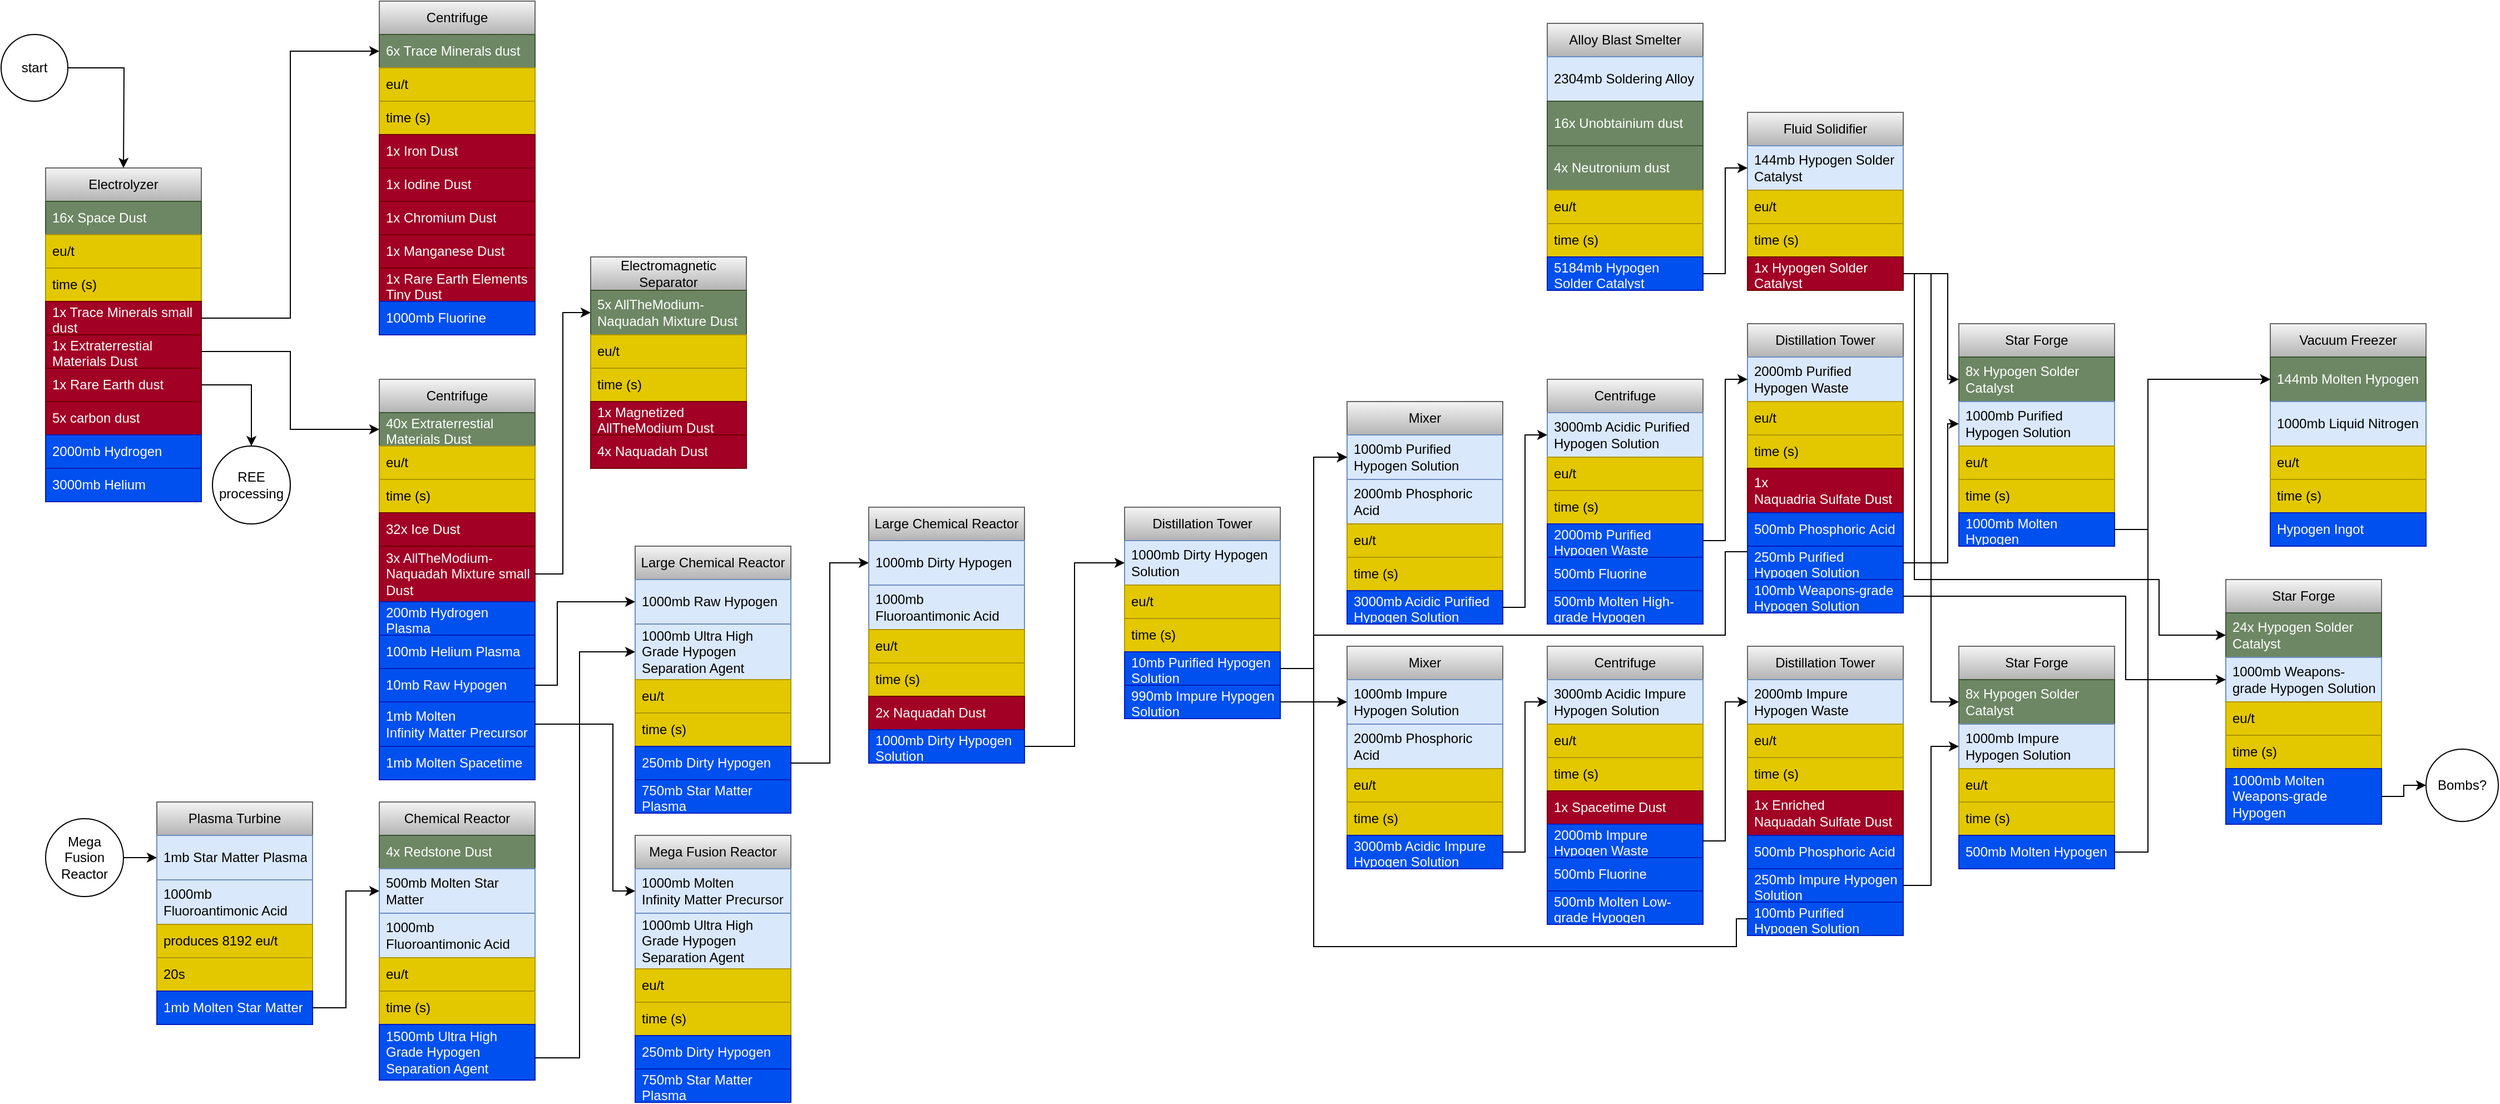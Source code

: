 <mxfile version="22.1.0" type="github">
  <diagram id="C5RBs43oDa-KdzZeNtuy" name="Page-1">
    <mxGraphModel dx="1885" dy="1045" grid="1" gridSize="10" guides="1" tooltips="1" connect="1" arrows="1" fold="1" page="1" pageScale="1" pageWidth="827" pageHeight="1169" math="0" shadow="0">
      <root>
        <mxCell id="WIyWlLk6GJQsqaUBKTNV-0" />
        <mxCell id="WIyWlLk6GJQsqaUBKTNV-1" parent="WIyWlLk6GJQsqaUBKTNV-0" />
        <mxCell id="7Hfktlou8XyDzRxeF353-0" value="Electrolyzer" style="swimlane;fontStyle=0;childLayout=stackLayout;horizontal=1;startSize=30;horizontalStack=0;resizeParent=1;resizeParentMax=0;resizeLast=0;collapsible=1;marginBottom=0;whiteSpace=wrap;html=1;fillColor=#f5f5f5;gradientColor=#b3b3b3;strokeColor=#666666;" vertex="1" parent="WIyWlLk6GJQsqaUBKTNV-1">
          <mxGeometry x="80" y="160" width="140" height="300" as="geometry" />
        </mxCell>
        <mxCell id="7Hfktlou8XyDzRxeF353-1" value="16x Space Dust" style="text;strokeColor=#3A5431;fillColor=#6d8764;align=left;verticalAlign=middle;spacingLeft=4;spacingRight=4;overflow=hidden;points=[[0,0.5],[1,0.5]];portConstraint=eastwest;rotatable=0;whiteSpace=wrap;html=1;fontColor=#ffffff;" vertex="1" parent="7Hfktlou8XyDzRxeF353-0">
          <mxGeometry y="30" width="140" height="30" as="geometry" />
        </mxCell>
        <mxCell id="7Hfktlou8XyDzRxeF353-2" value="eu/t" style="text;strokeColor=#B09500;fillColor=#e3c800;align=left;verticalAlign=middle;spacingLeft=4;spacingRight=4;overflow=hidden;points=[[0,0.5],[1,0.5]];portConstraint=eastwest;rotatable=0;whiteSpace=wrap;html=1;fontColor=#000000;" vertex="1" parent="7Hfktlou8XyDzRxeF353-0">
          <mxGeometry y="60" width="140" height="30" as="geometry" />
        </mxCell>
        <mxCell id="7Hfktlou8XyDzRxeF353-3" value="time (s)" style="text;strokeColor=#B09500;fillColor=#e3c800;align=left;verticalAlign=middle;spacingLeft=4;spacingRight=4;overflow=hidden;points=[[0,0.5],[1,0.5]];portConstraint=eastwest;rotatable=0;whiteSpace=wrap;html=1;fontColor=#000000;" vertex="1" parent="7Hfktlou8XyDzRxeF353-0">
          <mxGeometry y="90" width="140" height="30" as="geometry" />
        </mxCell>
        <mxCell id="7Hfktlou8XyDzRxeF353-6" value="1x Trace Minerals small dust" style="text;strokeColor=#6F0000;fillColor=#a20025;align=left;verticalAlign=middle;spacingLeft=4;spacingRight=4;overflow=hidden;points=[[0,0.5],[1,0.5]];portConstraint=eastwest;rotatable=0;whiteSpace=wrap;html=1;fontColor=#ffffff;" vertex="1" parent="7Hfktlou8XyDzRxeF353-0">
          <mxGeometry y="120" width="140" height="30" as="geometry" />
        </mxCell>
        <mxCell id="7Hfktlou8XyDzRxeF353-14" value="1x Extraterrestial Materials Dust" style="text;strokeColor=#6F0000;fillColor=#a20025;align=left;verticalAlign=middle;spacingLeft=4;spacingRight=4;overflow=hidden;points=[[0,0.5],[1,0.5]];portConstraint=eastwest;rotatable=0;whiteSpace=wrap;html=1;fontColor=#ffffff;" vertex="1" parent="7Hfktlou8XyDzRxeF353-0">
          <mxGeometry y="150" width="140" height="30" as="geometry" />
        </mxCell>
        <mxCell id="7Hfktlou8XyDzRxeF353-10" value="1x Rare Earth dust" style="text;strokeColor=#6F0000;fillColor=#a20025;align=left;verticalAlign=middle;spacingLeft=4;spacingRight=4;overflow=hidden;points=[[0,0.5],[1,0.5]];portConstraint=eastwest;rotatable=0;whiteSpace=wrap;html=1;fontColor=#ffffff;" vertex="1" parent="7Hfktlou8XyDzRxeF353-0">
          <mxGeometry y="180" width="140" height="30" as="geometry" />
        </mxCell>
        <mxCell id="7Hfktlou8XyDzRxeF353-9" value="5x carbon dust" style="text;strokeColor=#6F0000;fillColor=#a20025;align=left;verticalAlign=middle;spacingLeft=4;spacingRight=4;overflow=hidden;points=[[0,0.5],[1,0.5]];portConstraint=eastwest;rotatable=0;whiteSpace=wrap;html=1;fontColor=#ffffff;" vertex="1" parent="7Hfktlou8XyDzRxeF353-0">
          <mxGeometry y="210" width="140" height="30" as="geometry" />
        </mxCell>
        <mxCell id="7Hfktlou8XyDzRxeF353-11" value="2000mb Hydrogen" style="text;strokeColor=#001DBC;fillColor=#0050ef;align=left;verticalAlign=middle;spacingLeft=4;spacingRight=4;overflow=hidden;points=[[0,0.5],[1,0.5]];portConstraint=eastwest;rotatable=0;whiteSpace=wrap;html=1;fontColor=#ffffff;" vertex="1" parent="7Hfktlou8XyDzRxeF353-0">
          <mxGeometry y="240" width="140" height="30" as="geometry" />
        </mxCell>
        <mxCell id="7Hfktlou8XyDzRxeF353-12" value="3000mb Helium" style="text;strokeColor=#001DBC;fillColor=#0050ef;align=left;verticalAlign=middle;spacingLeft=4;spacingRight=4;overflow=hidden;points=[[0,0.5],[1,0.5]];portConstraint=eastwest;rotatable=0;whiteSpace=wrap;html=1;fontColor=#ffffff;" vertex="1" parent="7Hfktlou8XyDzRxeF353-0">
          <mxGeometry y="270" width="140" height="30" as="geometry" />
        </mxCell>
        <mxCell id="7Hfktlou8XyDzRxeF353-5" style="edgeStyle=orthogonalEdgeStyle;rounded=0;orthogonalLoop=1;jettySize=auto;html=1;" edge="1" parent="WIyWlLk6GJQsqaUBKTNV-1" source="7Hfktlou8XyDzRxeF353-4">
          <mxGeometry relative="1" as="geometry">
            <mxPoint x="150" y="160" as="targetPoint" />
          </mxGeometry>
        </mxCell>
        <mxCell id="7Hfktlou8XyDzRxeF353-4" value="start" style="ellipse;whiteSpace=wrap;html=1;aspect=fixed;" vertex="1" parent="WIyWlLk6GJQsqaUBKTNV-1">
          <mxGeometry x="40" y="40" width="60" height="60" as="geometry" />
        </mxCell>
        <mxCell id="7Hfktlou8XyDzRxeF353-33" value="REE processing" style="ellipse;whiteSpace=wrap;html=1;aspect=fixed;" vertex="1" parent="WIyWlLk6GJQsqaUBKTNV-1">
          <mxGeometry x="230" y="410" width="70" height="70" as="geometry" />
        </mxCell>
        <mxCell id="7Hfktlou8XyDzRxeF353-34" style="edgeStyle=orthogonalEdgeStyle;rounded=0;orthogonalLoop=1;jettySize=auto;html=1;entryX=0.5;entryY=0;entryDx=0;entryDy=0;" edge="1" parent="WIyWlLk6GJQsqaUBKTNV-1" source="7Hfktlou8XyDzRxeF353-10" target="7Hfktlou8XyDzRxeF353-33">
          <mxGeometry relative="1" as="geometry" />
        </mxCell>
        <mxCell id="7Hfktlou8XyDzRxeF353-35" value="Centrifuge" style="swimlane;fontStyle=0;childLayout=stackLayout;horizontal=1;startSize=30;horizontalStack=0;resizeParent=1;resizeParentMax=0;resizeLast=0;collapsible=1;marginBottom=0;whiteSpace=wrap;html=1;fillColor=#f5f5f5;gradientColor=#b3b3b3;strokeColor=#666666;" vertex="1" parent="WIyWlLk6GJQsqaUBKTNV-1">
          <mxGeometry x="380" y="10" width="140" height="300" as="geometry" />
        </mxCell>
        <mxCell id="7Hfktlou8XyDzRxeF353-36" value="6x Trace Minerals dust" style="text;strokeColor=#3A5431;fillColor=#6d8764;align=left;verticalAlign=middle;spacingLeft=4;spacingRight=4;overflow=hidden;points=[[0,0.5],[1,0.5]];portConstraint=eastwest;rotatable=0;whiteSpace=wrap;html=1;fontColor=#ffffff;" vertex="1" parent="7Hfktlou8XyDzRxeF353-35">
          <mxGeometry y="30" width="140" height="30" as="geometry" />
        </mxCell>
        <mxCell id="7Hfktlou8XyDzRxeF353-37" value="eu/t" style="text;strokeColor=#B09500;fillColor=#e3c800;align=left;verticalAlign=middle;spacingLeft=4;spacingRight=4;overflow=hidden;points=[[0,0.5],[1,0.5]];portConstraint=eastwest;rotatable=0;whiteSpace=wrap;html=1;fontColor=#000000;" vertex="1" parent="7Hfktlou8XyDzRxeF353-35">
          <mxGeometry y="60" width="140" height="30" as="geometry" />
        </mxCell>
        <mxCell id="7Hfktlou8XyDzRxeF353-38" value="time (s)" style="text;strokeColor=#B09500;fillColor=#e3c800;align=left;verticalAlign=middle;spacingLeft=4;spacingRight=4;overflow=hidden;points=[[0,0.5],[1,0.5]];portConstraint=eastwest;rotatable=0;whiteSpace=wrap;html=1;fontColor=#000000;" vertex="1" parent="7Hfktlou8XyDzRxeF353-35">
          <mxGeometry y="90" width="140" height="30" as="geometry" />
        </mxCell>
        <mxCell id="7Hfktlou8XyDzRxeF353-39" value="1x Iron Dust" style="text;strokeColor=#6F0000;fillColor=#a20025;align=left;verticalAlign=middle;spacingLeft=4;spacingRight=4;overflow=hidden;points=[[0,0.5],[1,0.5]];portConstraint=eastwest;rotatable=0;whiteSpace=wrap;html=1;fontColor=#ffffff;" vertex="1" parent="7Hfktlou8XyDzRxeF353-35">
          <mxGeometry y="120" width="140" height="30" as="geometry" />
        </mxCell>
        <mxCell id="7Hfktlou8XyDzRxeF353-41" value="1x Iodine Dust" style="text;strokeColor=#6F0000;fillColor=#a20025;align=left;verticalAlign=middle;spacingLeft=4;spacingRight=4;overflow=hidden;points=[[0,0.5],[1,0.5]];portConstraint=eastwest;rotatable=0;whiteSpace=wrap;html=1;fontColor=#ffffff;" vertex="1" parent="7Hfktlou8XyDzRxeF353-35">
          <mxGeometry y="150" width="140" height="30" as="geometry" />
        </mxCell>
        <mxCell id="7Hfktlou8XyDzRxeF353-42" value="1x Chromium Dust" style="text;strokeColor=#6F0000;fillColor=#a20025;align=left;verticalAlign=middle;spacingLeft=4;spacingRight=4;overflow=hidden;points=[[0,0.5],[1,0.5]];portConstraint=eastwest;rotatable=0;whiteSpace=wrap;html=1;fontColor=#ffffff;" vertex="1" parent="7Hfktlou8XyDzRxeF353-35">
          <mxGeometry y="180" width="140" height="30" as="geometry" />
        </mxCell>
        <mxCell id="7Hfktlou8XyDzRxeF353-47" value="1x Manganese Dust" style="text;strokeColor=#6F0000;fillColor=#a20025;align=left;verticalAlign=middle;spacingLeft=4;spacingRight=4;overflow=hidden;points=[[0,0.5],[1,0.5]];portConstraint=eastwest;rotatable=0;whiteSpace=wrap;html=1;fontColor=#ffffff;" vertex="1" parent="7Hfktlou8XyDzRxeF353-35">
          <mxGeometry y="210" width="140" height="30" as="geometry" />
        </mxCell>
        <mxCell id="7Hfktlou8XyDzRxeF353-48" value="1x Rare Earth Elements Tiny Dust" style="text;strokeColor=#6F0000;fillColor=#a20025;align=left;verticalAlign=middle;spacingLeft=4;spacingRight=4;overflow=hidden;points=[[0,0.5],[1,0.5]];portConstraint=eastwest;rotatable=0;whiteSpace=wrap;html=1;fontColor=#ffffff;" vertex="1" parent="7Hfktlou8XyDzRxeF353-35">
          <mxGeometry y="240" width="140" height="30" as="geometry" />
        </mxCell>
        <mxCell id="7Hfktlou8XyDzRxeF353-40" value="1000mb Fluorine" style="text;strokeColor=#001DBC;fillColor=#0050ef;align=left;verticalAlign=middle;spacingLeft=4;spacingRight=4;overflow=hidden;points=[[0,0.5],[1,0.5]];portConstraint=eastwest;rotatable=0;whiteSpace=wrap;html=1;fontColor=#ffffff;" vertex="1" parent="7Hfktlou8XyDzRxeF353-35">
          <mxGeometry y="270" width="140" height="30" as="geometry" />
        </mxCell>
        <mxCell id="7Hfktlou8XyDzRxeF353-46" style="edgeStyle=orthogonalEdgeStyle;rounded=0;orthogonalLoop=1;jettySize=auto;html=1;entryX=0;entryY=0.5;entryDx=0;entryDy=0;" edge="1" parent="WIyWlLk6GJQsqaUBKTNV-1" source="7Hfktlou8XyDzRxeF353-6" target="7Hfktlou8XyDzRxeF353-36">
          <mxGeometry relative="1" as="geometry" />
        </mxCell>
        <mxCell id="7Hfktlou8XyDzRxeF353-50" value="Centrifuge" style="swimlane;fontStyle=0;childLayout=stackLayout;horizontal=1;startSize=30;horizontalStack=0;resizeParent=1;resizeParentMax=0;resizeLast=0;collapsible=1;marginBottom=0;whiteSpace=wrap;html=1;fillColor=#f5f5f5;gradientColor=#b3b3b3;strokeColor=#666666;" vertex="1" parent="WIyWlLk6GJQsqaUBKTNV-1">
          <mxGeometry x="380" y="350" width="140" height="360" as="geometry" />
        </mxCell>
        <mxCell id="7Hfktlou8XyDzRxeF353-51" value="40x Extraterrestial Materials Dust" style="text;strokeColor=#3A5431;fillColor=#6d8764;align=left;verticalAlign=middle;spacingLeft=4;spacingRight=4;overflow=hidden;points=[[0,0.5],[1,0.5]];portConstraint=eastwest;rotatable=0;whiteSpace=wrap;html=1;fontColor=#ffffff;" vertex="1" parent="7Hfktlou8XyDzRxeF353-50">
          <mxGeometry y="30" width="140" height="30" as="geometry" />
        </mxCell>
        <mxCell id="7Hfktlou8XyDzRxeF353-52" value="eu/t" style="text;strokeColor=#B09500;fillColor=#e3c800;align=left;verticalAlign=middle;spacingLeft=4;spacingRight=4;overflow=hidden;points=[[0,0.5],[1,0.5]];portConstraint=eastwest;rotatable=0;whiteSpace=wrap;html=1;fontColor=#000000;" vertex="1" parent="7Hfktlou8XyDzRxeF353-50">
          <mxGeometry y="60" width="140" height="30" as="geometry" />
        </mxCell>
        <mxCell id="7Hfktlou8XyDzRxeF353-53" value="time (s)" style="text;strokeColor=#B09500;fillColor=#e3c800;align=left;verticalAlign=middle;spacingLeft=4;spacingRight=4;overflow=hidden;points=[[0,0.5],[1,0.5]];portConstraint=eastwest;rotatable=0;whiteSpace=wrap;html=1;fontColor=#000000;" vertex="1" parent="7Hfktlou8XyDzRxeF353-50">
          <mxGeometry y="90" width="140" height="30" as="geometry" />
        </mxCell>
        <mxCell id="7Hfktlou8XyDzRxeF353-59" value="32x Ice Dust" style="text;strokeColor=#6F0000;fillColor=#a20025;align=left;verticalAlign=middle;spacingLeft=4;spacingRight=4;overflow=hidden;points=[[0,0.5],[1,0.5]];portConstraint=eastwest;rotatable=0;whiteSpace=wrap;html=1;fontColor=#ffffff;" vertex="1" parent="7Hfktlou8XyDzRxeF353-50">
          <mxGeometry y="120" width="140" height="30" as="geometry" />
        </mxCell>
        <mxCell id="7Hfktlou8XyDzRxeF353-64" value="3x AllTheModium-Naquadah Mixture small Dust" style="text;strokeColor=#6F0000;fillColor=#a20025;align=left;verticalAlign=middle;spacingLeft=4;spacingRight=4;overflow=hidden;points=[[0,0.5],[1,0.5]];portConstraint=eastwest;rotatable=0;whiteSpace=wrap;html=1;fontColor=#ffffff;" vertex="1" parent="7Hfktlou8XyDzRxeF353-50">
          <mxGeometry y="150" width="140" height="50" as="geometry" />
        </mxCell>
        <mxCell id="7Hfktlou8XyDzRxeF353-55" value="200mb Hydrogen Plasma" style="text;strokeColor=#001DBC;fillColor=#0050ef;align=left;verticalAlign=middle;spacingLeft=4;spacingRight=4;overflow=hidden;points=[[0,0.5],[1,0.5]];portConstraint=eastwest;rotatable=0;whiteSpace=wrap;html=1;fontColor=#ffffff;" vertex="1" parent="7Hfktlou8XyDzRxeF353-50">
          <mxGeometry y="200" width="140" height="30" as="geometry" />
        </mxCell>
        <mxCell id="7Hfktlou8XyDzRxeF353-63" value="100mb Helium Plasma" style="text;strokeColor=#001DBC;fillColor=#0050ef;align=left;verticalAlign=middle;spacingLeft=4;spacingRight=4;overflow=hidden;points=[[0,0.5],[1,0.5]];portConstraint=eastwest;rotatable=0;whiteSpace=wrap;html=1;fontColor=#ffffff;" vertex="1" parent="7Hfktlou8XyDzRxeF353-50">
          <mxGeometry y="230" width="140" height="30" as="geometry" />
        </mxCell>
        <mxCell id="7Hfktlou8XyDzRxeF353-54" value="10mb Raw Hypogen" style="text;strokeColor=#001DBC;fillColor=#0050ef;align=left;verticalAlign=middle;spacingLeft=4;spacingRight=4;overflow=hidden;points=[[0,0.5],[1,0.5]];portConstraint=eastwest;rotatable=0;whiteSpace=wrap;html=1;fontColor=#ffffff;" vertex="1" parent="7Hfktlou8XyDzRxeF353-50">
          <mxGeometry y="260" width="140" height="30" as="geometry" />
        </mxCell>
        <mxCell id="7Hfktlou8XyDzRxeF353-56" value="1mb Molten Infinity&amp;nbsp;Matter Precursor" style="text;strokeColor=#001DBC;fillColor=#0050ef;align=left;verticalAlign=middle;spacingLeft=4;spacingRight=4;overflow=hidden;points=[[0,0.5],[1,0.5]];portConstraint=eastwest;rotatable=0;whiteSpace=wrap;html=1;fontColor=#ffffff;" vertex="1" parent="7Hfktlou8XyDzRxeF353-50">
          <mxGeometry y="290" width="140" height="40" as="geometry" />
        </mxCell>
        <mxCell id="7Hfktlou8XyDzRxeF353-57" value="1mb Molten Spacetime" style="text;strokeColor=#001DBC;fillColor=#0050ef;align=left;verticalAlign=middle;spacingLeft=4;spacingRight=4;overflow=hidden;points=[[0,0.5],[1,0.5]];portConstraint=eastwest;rotatable=0;whiteSpace=wrap;html=1;fontColor=#ffffff;" vertex="1" parent="7Hfktlou8XyDzRxeF353-50">
          <mxGeometry y="330" width="140" height="30" as="geometry" />
        </mxCell>
        <mxCell id="7Hfktlou8XyDzRxeF353-60" style="edgeStyle=orthogonalEdgeStyle;rounded=0;orthogonalLoop=1;jettySize=auto;html=1;entryX=0;entryY=0.5;entryDx=0;entryDy=0;" edge="1" parent="WIyWlLk6GJQsqaUBKTNV-1" source="7Hfktlou8XyDzRxeF353-14" target="7Hfktlou8XyDzRxeF353-51">
          <mxGeometry relative="1" as="geometry" />
        </mxCell>
        <mxCell id="7Hfktlou8XyDzRxeF353-66" value="Electromagnetic Separator" style="swimlane;fontStyle=0;childLayout=stackLayout;horizontal=1;startSize=30;horizontalStack=0;resizeParent=1;resizeParentMax=0;resizeLast=0;collapsible=1;marginBottom=0;whiteSpace=wrap;html=1;fillColor=#f5f5f5;gradientColor=#b3b3b3;strokeColor=#666666;" vertex="1" parent="WIyWlLk6GJQsqaUBKTNV-1">
          <mxGeometry x="570" y="240" width="140" height="190" as="geometry" />
        </mxCell>
        <mxCell id="7Hfktlou8XyDzRxeF353-67" value="5x AllTheModium-Naquadah Mixture Dust" style="text;strokeColor=#3A5431;fillColor=#6d8764;align=left;verticalAlign=middle;spacingLeft=4;spacingRight=4;overflow=hidden;points=[[0,0.5],[1,0.5]];portConstraint=eastwest;rotatable=0;whiteSpace=wrap;html=1;fontColor=#ffffff;" vertex="1" parent="7Hfktlou8XyDzRxeF353-66">
          <mxGeometry y="30" width="140" height="40" as="geometry" />
        </mxCell>
        <mxCell id="7Hfktlou8XyDzRxeF353-68" value="eu/t" style="text;strokeColor=#B09500;fillColor=#e3c800;align=left;verticalAlign=middle;spacingLeft=4;spacingRight=4;overflow=hidden;points=[[0,0.5],[1,0.5]];portConstraint=eastwest;rotatable=0;whiteSpace=wrap;html=1;fontColor=#000000;" vertex="1" parent="7Hfktlou8XyDzRxeF353-66">
          <mxGeometry y="70" width="140" height="30" as="geometry" />
        </mxCell>
        <mxCell id="7Hfktlou8XyDzRxeF353-69" value="time (s)" style="text;strokeColor=#B09500;fillColor=#e3c800;align=left;verticalAlign=middle;spacingLeft=4;spacingRight=4;overflow=hidden;points=[[0,0.5],[1,0.5]];portConstraint=eastwest;rotatable=0;whiteSpace=wrap;html=1;fontColor=#000000;" vertex="1" parent="7Hfktlou8XyDzRxeF353-66">
          <mxGeometry y="100" width="140" height="30" as="geometry" />
        </mxCell>
        <mxCell id="7Hfktlou8XyDzRxeF353-70" value="1x Magnetized AllTheModium Dust" style="text;strokeColor=#6F0000;fillColor=#a20025;align=left;verticalAlign=middle;spacingLeft=4;spacingRight=4;overflow=hidden;points=[[0,0.5],[1,0.5]];portConstraint=eastwest;rotatable=0;whiteSpace=wrap;html=1;fontColor=#ffffff;" vertex="1" parent="7Hfktlou8XyDzRxeF353-66">
          <mxGeometry y="130" width="140" height="30" as="geometry" />
        </mxCell>
        <mxCell id="7Hfktlou8XyDzRxeF353-73" value="4x Naquadah Dust" style="text;strokeColor=#6F0000;fillColor=#a20025;align=left;verticalAlign=middle;spacingLeft=4;spacingRight=4;overflow=hidden;points=[[0,0.5],[1,0.5]];portConstraint=eastwest;rotatable=0;whiteSpace=wrap;html=1;fontColor=#ffffff;" vertex="1" parent="7Hfktlou8XyDzRxeF353-66">
          <mxGeometry y="160" width="140" height="30" as="geometry" />
        </mxCell>
        <mxCell id="7Hfktlou8XyDzRxeF353-78" style="edgeStyle=orthogonalEdgeStyle;rounded=0;orthogonalLoop=1;jettySize=auto;html=1;entryX=0;entryY=0.5;entryDx=0;entryDy=0;" edge="1" parent="WIyWlLk6GJQsqaUBKTNV-1" source="7Hfktlou8XyDzRxeF353-64" target="7Hfktlou8XyDzRxeF353-67">
          <mxGeometry relative="1" as="geometry" />
        </mxCell>
        <mxCell id="7Hfktlou8XyDzRxeF353-96" value="Distillation Tower" style="swimlane;fontStyle=0;childLayout=stackLayout;horizontal=1;startSize=30;horizontalStack=0;resizeParent=1;resizeParentMax=0;resizeLast=0;collapsible=1;marginBottom=0;whiteSpace=wrap;html=1;fillColor=#f5f5f5;gradientColor=#b3b3b3;strokeColor=#666666;" vertex="1" parent="WIyWlLk6GJQsqaUBKTNV-1">
          <mxGeometry x="1050" y="465" width="140" height="190" as="geometry" />
        </mxCell>
        <mxCell id="7Hfktlou8XyDzRxeF353-97" value="1000mb Dirty Hypogen Solution" style="text;strokeColor=#6c8ebf;fillColor=#dae8fc;align=left;verticalAlign=middle;spacingLeft=4;spacingRight=4;overflow=hidden;points=[[0,0.5],[1,0.5]];portConstraint=eastwest;rotatable=0;whiteSpace=wrap;html=1;" vertex="1" parent="7Hfktlou8XyDzRxeF353-96">
          <mxGeometry y="30" width="140" height="40" as="geometry" />
        </mxCell>
        <mxCell id="7Hfktlou8XyDzRxeF353-98" value="eu/t" style="text;strokeColor=#B09500;fillColor=#e3c800;align=left;verticalAlign=middle;spacingLeft=4;spacingRight=4;overflow=hidden;points=[[0,0.5],[1,0.5]];portConstraint=eastwest;rotatable=0;whiteSpace=wrap;html=1;fontColor=#000000;" vertex="1" parent="7Hfktlou8XyDzRxeF353-96">
          <mxGeometry y="70" width="140" height="30" as="geometry" />
        </mxCell>
        <mxCell id="7Hfktlou8XyDzRxeF353-99" value="time (s)" style="text;strokeColor=#B09500;fillColor=#e3c800;align=left;verticalAlign=middle;spacingLeft=4;spacingRight=4;overflow=hidden;points=[[0,0.5],[1,0.5]];portConstraint=eastwest;rotatable=0;whiteSpace=wrap;html=1;fontColor=#000000;" vertex="1" parent="7Hfktlou8XyDzRxeF353-96">
          <mxGeometry y="100" width="140" height="30" as="geometry" />
        </mxCell>
        <mxCell id="7Hfktlou8XyDzRxeF353-100" value="10mb Purified Hypogen Solution" style="text;strokeColor=#001DBC;fillColor=#0050ef;align=left;verticalAlign=middle;spacingLeft=4;spacingRight=4;overflow=hidden;points=[[0,0.5],[1,0.5]];portConstraint=eastwest;rotatable=0;whiteSpace=wrap;html=1;fontColor=#ffffff;" vertex="1" parent="7Hfktlou8XyDzRxeF353-96">
          <mxGeometry y="130" width="140" height="30" as="geometry" />
        </mxCell>
        <mxCell id="7Hfktlou8XyDzRxeF353-104" value="990mb Impure Hypogen Solution" style="text;strokeColor=#001DBC;fillColor=#0050ef;align=left;verticalAlign=middle;spacingLeft=4;spacingRight=4;overflow=hidden;points=[[0,0.5],[1,0.5]];portConstraint=eastwest;rotatable=0;whiteSpace=wrap;html=1;fontColor=#ffffff;" vertex="1" parent="7Hfktlou8XyDzRxeF353-96">
          <mxGeometry y="160" width="140" height="30" as="geometry" />
        </mxCell>
        <mxCell id="7Hfktlou8XyDzRxeF353-105" value="Large Chemical Reactor" style="swimlane;fontStyle=0;childLayout=stackLayout;horizontal=1;startSize=30;horizontalStack=0;resizeParent=1;resizeParentMax=0;resizeLast=0;collapsible=1;marginBottom=0;whiteSpace=wrap;html=1;fillColor=#f5f5f5;gradientColor=#b3b3b3;strokeColor=#666666;" vertex="1" parent="WIyWlLk6GJQsqaUBKTNV-1">
          <mxGeometry x="820" y="465" width="140" height="230" as="geometry" />
        </mxCell>
        <mxCell id="7Hfktlou8XyDzRxeF353-106" value="1000mb Dirty Hypogen" style="text;strokeColor=#6c8ebf;fillColor=#dae8fc;align=left;verticalAlign=middle;spacingLeft=4;spacingRight=4;overflow=hidden;points=[[0,0.5],[1,0.5]];portConstraint=eastwest;rotatable=0;whiteSpace=wrap;html=1;" vertex="1" parent="7Hfktlou8XyDzRxeF353-105">
          <mxGeometry y="30" width="140" height="40" as="geometry" />
        </mxCell>
        <mxCell id="7Hfktlou8XyDzRxeF353-110" value="1000mb Fluoroantimonic Acid" style="text;strokeColor=#6c8ebf;fillColor=#dae8fc;align=left;verticalAlign=middle;spacingLeft=4;spacingRight=4;overflow=hidden;points=[[0,0.5],[1,0.5]];portConstraint=eastwest;rotatable=0;whiteSpace=wrap;html=1;" vertex="1" parent="7Hfktlou8XyDzRxeF353-105">
          <mxGeometry y="70" width="140" height="40" as="geometry" />
        </mxCell>
        <mxCell id="7Hfktlou8XyDzRxeF353-107" value="eu/t" style="text;strokeColor=#B09500;fillColor=#e3c800;align=left;verticalAlign=middle;spacingLeft=4;spacingRight=4;overflow=hidden;points=[[0,0.5],[1,0.5]];portConstraint=eastwest;rotatable=0;whiteSpace=wrap;html=1;fontColor=#000000;" vertex="1" parent="7Hfktlou8XyDzRxeF353-105">
          <mxGeometry y="110" width="140" height="30" as="geometry" />
        </mxCell>
        <mxCell id="7Hfktlou8XyDzRxeF353-108" value="time (s)" style="text;strokeColor=#B09500;fillColor=#e3c800;align=left;verticalAlign=middle;spacingLeft=4;spacingRight=4;overflow=hidden;points=[[0,0.5],[1,0.5]];portConstraint=eastwest;rotatable=0;whiteSpace=wrap;html=1;fontColor=#000000;" vertex="1" parent="7Hfktlou8XyDzRxeF353-105">
          <mxGeometry y="140" width="140" height="30" as="geometry" />
        </mxCell>
        <mxCell id="7Hfktlou8XyDzRxeF353-150" value="2x Naquadah Dust" style="text;strokeColor=#6F0000;fillColor=#a20025;align=left;verticalAlign=middle;spacingLeft=4;spacingRight=4;overflow=hidden;points=[[0,0.5],[1,0.5]];portConstraint=eastwest;rotatable=0;whiteSpace=wrap;html=1;fontColor=#ffffff;" vertex="1" parent="7Hfktlou8XyDzRxeF353-105">
          <mxGeometry y="170" width="140" height="30" as="geometry" />
        </mxCell>
        <mxCell id="7Hfktlou8XyDzRxeF353-109" value="1000mb Dirty Hypogen Solution" style="text;strokeColor=#001DBC;fillColor=#0050ef;align=left;verticalAlign=middle;spacingLeft=4;spacingRight=4;overflow=hidden;points=[[0,0.5],[1,0.5]];portConstraint=eastwest;rotatable=0;whiteSpace=wrap;html=1;fontColor=#ffffff;" vertex="1" parent="7Hfktlou8XyDzRxeF353-105">
          <mxGeometry y="200" width="140" height="30" as="geometry" />
        </mxCell>
        <mxCell id="7Hfktlou8XyDzRxeF353-116" value="Mixer" style="swimlane;fontStyle=0;childLayout=stackLayout;horizontal=1;startSize=30;horizontalStack=0;resizeParent=1;resizeParentMax=0;resizeLast=0;collapsible=1;marginBottom=0;whiteSpace=wrap;html=1;fillColor=#f5f5f5;gradientColor=#b3b3b3;strokeColor=#666666;" vertex="1" parent="WIyWlLk6GJQsqaUBKTNV-1">
          <mxGeometry x="1250" y="370" width="140" height="200" as="geometry" />
        </mxCell>
        <mxCell id="7Hfktlou8XyDzRxeF353-117" value="1000mb Purified Hypogen Solution" style="text;strokeColor=#6c8ebf;fillColor=#dae8fc;align=left;verticalAlign=middle;spacingLeft=4;spacingRight=4;overflow=hidden;points=[[0,0.5],[1,0.5]];portConstraint=eastwest;rotatable=0;whiteSpace=wrap;html=1;" vertex="1" parent="7Hfktlou8XyDzRxeF353-116">
          <mxGeometry y="30" width="140" height="40" as="geometry" />
        </mxCell>
        <mxCell id="7Hfktlou8XyDzRxeF353-124" value="2000mb Phosphoric Acid" style="text;strokeColor=#6c8ebf;fillColor=#dae8fc;align=left;verticalAlign=middle;spacingLeft=4;spacingRight=4;overflow=hidden;points=[[0,0.5],[1,0.5]];portConstraint=eastwest;rotatable=0;whiteSpace=wrap;html=1;" vertex="1" parent="7Hfktlou8XyDzRxeF353-116">
          <mxGeometry y="70" width="140" height="40" as="geometry" />
        </mxCell>
        <mxCell id="7Hfktlou8XyDzRxeF353-118" value="eu/t" style="text;strokeColor=#B09500;fillColor=#e3c800;align=left;verticalAlign=middle;spacingLeft=4;spacingRight=4;overflow=hidden;points=[[0,0.5],[1,0.5]];portConstraint=eastwest;rotatable=0;whiteSpace=wrap;html=1;fontColor=#000000;" vertex="1" parent="7Hfktlou8XyDzRxeF353-116">
          <mxGeometry y="110" width="140" height="30" as="geometry" />
        </mxCell>
        <mxCell id="7Hfktlou8XyDzRxeF353-119" value="time (s)" style="text;strokeColor=#B09500;fillColor=#e3c800;align=left;verticalAlign=middle;spacingLeft=4;spacingRight=4;overflow=hidden;points=[[0,0.5],[1,0.5]];portConstraint=eastwest;rotatable=0;whiteSpace=wrap;html=1;fontColor=#000000;" vertex="1" parent="7Hfktlou8XyDzRxeF353-116">
          <mxGeometry y="140" width="140" height="30" as="geometry" />
        </mxCell>
        <mxCell id="7Hfktlou8XyDzRxeF353-120" value="3000mb Acidic Purified Hypogen Solution" style="text;strokeColor=#001DBC;fillColor=#0050ef;align=left;verticalAlign=middle;spacingLeft=4;spacingRight=4;overflow=hidden;points=[[0,0.5],[1,0.5]];portConstraint=eastwest;rotatable=0;whiteSpace=wrap;html=1;fontColor=#ffffff;" vertex="1" parent="7Hfktlou8XyDzRxeF353-116">
          <mxGeometry y="170" width="140" height="30" as="geometry" />
        </mxCell>
        <mxCell id="7Hfktlou8XyDzRxeF353-123" style="edgeStyle=orthogonalEdgeStyle;rounded=0;orthogonalLoop=1;jettySize=auto;html=1;" edge="1" parent="WIyWlLk6GJQsqaUBKTNV-1" source="7Hfktlou8XyDzRxeF353-100" target="7Hfktlou8XyDzRxeF353-117">
          <mxGeometry relative="1" as="geometry" />
        </mxCell>
        <mxCell id="7Hfktlou8XyDzRxeF353-125" value="Centrifuge" style="swimlane;fontStyle=0;childLayout=stackLayout;horizontal=1;startSize=30;horizontalStack=0;resizeParent=1;resizeParentMax=0;resizeLast=0;collapsible=1;marginBottom=0;whiteSpace=wrap;html=1;fillColor=#f5f5f5;gradientColor=#b3b3b3;strokeColor=#666666;" vertex="1" parent="WIyWlLk6GJQsqaUBKTNV-1">
          <mxGeometry x="1430" y="350" width="140" height="220" as="geometry" />
        </mxCell>
        <mxCell id="7Hfktlou8XyDzRxeF353-126" value="3000mb Acidic Purified Hypogen Solution" style="text;strokeColor=#6c8ebf;fillColor=#dae8fc;align=left;verticalAlign=middle;spacingLeft=4;spacingRight=4;overflow=hidden;points=[[0,0.5],[1,0.5]];portConstraint=eastwest;rotatable=0;whiteSpace=wrap;html=1;" vertex="1" parent="7Hfktlou8XyDzRxeF353-125">
          <mxGeometry y="30" width="140" height="40" as="geometry" />
        </mxCell>
        <mxCell id="7Hfktlou8XyDzRxeF353-128" value="eu/t" style="text;strokeColor=#B09500;fillColor=#e3c800;align=left;verticalAlign=middle;spacingLeft=4;spacingRight=4;overflow=hidden;points=[[0,0.5],[1,0.5]];portConstraint=eastwest;rotatable=0;whiteSpace=wrap;html=1;fontColor=#000000;" vertex="1" parent="7Hfktlou8XyDzRxeF353-125">
          <mxGeometry y="70" width="140" height="30" as="geometry" />
        </mxCell>
        <mxCell id="7Hfktlou8XyDzRxeF353-129" value="time (s)" style="text;strokeColor=#B09500;fillColor=#e3c800;align=left;verticalAlign=middle;spacingLeft=4;spacingRight=4;overflow=hidden;points=[[0,0.5],[1,0.5]];portConstraint=eastwest;rotatable=0;whiteSpace=wrap;html=1;fontColor=#000000;" vertex="1" parent="7Hfktlou8XyDzRxeF353-125">
          <mxGeometry y="100" width="140" height="30" as="geometry" />
        </mxCell>
        <mxCell id="7Hfktlou8XyDzRxeF353-130" value="2000mb Purified Hypogen Waste" style="text;strokeColor=#001DBC;fillColor=#0050ef;align=left;verticalAlign=middle;spacingLeft=4;spacingRight=4;overflow=hidden;points=[[0,0.5],[1,0.5]];portConstraint=eastwest;rotatable=0;whiteSpace=wrap;html=1;fontColor=#ffffff;" vertex="1" parent="7Hfktlou8XyDzRxeF353-125">
          <mxGeometry y="130" width="140" height="30" as="geometry" />
        </mxCell>
        <mxCell id="7Hfktlou8XyDzRxeF353-133" value="500mb Fluorine" style="text;strokeColor=#001DBC;fillColor=#0050ef;align=left;verticalAlign=middle;spacingLeft=4;spacingRight=4;overflow=hidden;points=[[0,0.5],[1,0.5]];portConstraint=eastwest;rotatable=0;whiteSpace=wrap;html=1;fontColor=#ffffff;" vertex="1" parent="7Hfktlou8XyDzRxeF353-125">
          <mxGeometry y="160" width="140" height="30" as="geometry" />
        </mxCell>
        <mxCell id="7Hfktlou8XyDzRxeF353-134" value="500mb Molten High-grade Hypogen" style="text;strokeColor=#001DBC;fillColor=#0050ef;align=left;verticalAlign=middle;spacingLeft=4;spacingRight=4;overflow=hidden;points=[[0,0.5],[1,0.5]];portConstraint=eastwest;rotatable=0;whiteSpace=wrap;html=1;fontColor=#ffffff;" vertex="1" parent="7Hfktlou8XyDzRxeF353-125">
          <mxGeometry y="190" width="140" height="30" as="geometry" />
        </mxCell>
        <mxCell id="7Hfktlou8XyDzRxeF353-132" style="edgeStyle=orthogonalEdgeStyle;rounded=0;orthogonalLoop=1;jettySize=auto;html=1;" edge="1" parent="WIyWlLk6GJQsqaUBKTNV-1" source="7Hfktlou8XyDzRxeF353-120" target="7Hfktlou8XyDzRxeF353-126">
          <mxGeometry relative="1" as="geometry" />
        </mxCell>
        <mxCell id="7Hfktlou8XyDzRxeF353-135" value="Mixer" style="swimlane;fontStyle=0;childLayout=stackLayout;horizontal=1;startSize=30;horizontalStack=0;resizeParent=1;resizeParentMax=0;resizeLast=0;collapsible=1;marginBottom=0;whiteSpace=wrap;html=1;fillColor=#f5f5f5;gradientColor=#b3b3b3;strokeColor=#666666;" vertex="1" parent="WIyWlLk6GJQsqaUBKTNV-1">
          <mxGeometry x="1250" y="590" width="140" height="200" as="geometry" />
        </mxCell>
        <mxCell id="7Hfktlou8XyDzRxeF353-136" value="1000mb Impure Hypogen Solution" style="text;strokeColor=#6c8ebf;fillColor=#dae8fc;align=left;verticalAlign=middle;spacingLeft=4;spacingRight=4;overflow=hidden;points=[[0,0.5],[1,0.5]];portConstraint=eastwest;rotatable=0;whiteSpace=wrap;html=1;" vertex="1" parent="7Hfktlou8XyDzRxeF353-135">
          <mxGeometry y="30" width="140" height="40" as="geometry" />
        </mxCell>
        <mxCell id="7Hfktlou8XyDzRxeF353-137" value="2000mb Phosphoric Acid" style="text;strokeColor=#6c8ebf;fillColor=#dae8fc;align=left;verticalAlign=middle;spacingLeft=4;spacingRight=4;overflow=hidden;points=[[0,0.5],[1,0.5]];portConstraint=eastwest;rotatable=0;whiteSpace=wrap;html=1;" vertex="1" parent="7Hfktlou8XyDzRxeF353-135">
          <mxGeometry y="70" width="140" height="40" as="geometry" />
        </mxCell>
        <mxCell id="7Hfktlou8XyDzRxeF353-138" value="eu/t" style="text;strokeColor=#B09500;fillColor=#e3c800;align=left;verticalAlign=middle;spacingLeft=4;spacingRight=4;overflow=hidden;points=[[0,0.5],[1,0.5]];portConstraint=eastwest;rotatable=0;whiteSpace=wrap;html=1;fontColor=#000000;" vertex="1" parent="7Hfktlou8XyDzRxeF353-135">
          <mxGeometry y="110" width="140" height="30" as="geometry" />
        </mxCell>
        <mxCell id="7Hfktlou8XyDzRxeF353-139" value="time (s)" style="text;strokeColor=#B09500;fillColor=#e3c800;align=left;verticalAlign=middle;spacingLeft=4;spacingRight=4;overflow=hidden;points=[[0,0.5],[1,0.5]];portConstraint=eastwest;rotatable=0;whiteSpace=wrap;html=1;fontColor=#000000;" vertex="1" parent="7Hfktlou8XyDzRxeF353-135">
          <mxGeometry y="140" width="140" height="30" as="geometry" />
        </mxCell>
        <mxCell id="7Hfktlou8XyDzRxeF353-140" value="3000mb Acidic Impure Hypogen Solution" style="text;strokeColor=#001DBC;fillColor=#0050ef;align=left;verticalAlign=middle;spacingLeft=4;spacingRight=4;overflow=hidden;points=[[0,0.5],[1,0.5]];portConstraint=eastwest;rotatable=0;whiteSpace=wrap;html=1;fontColor=#ffffff;" vertex="1" parent="7Hfktlou8XyDzRxeF353-135">
          <mxGeometry y="170" width="140" height="30" as="geometry" />
        </mxCell>
        <mxCell id="7Hfktlou8XyDzRxeF353-141" style="edgeStyle=orthogonalEdgeStyle;rounded=0;orthogonalLoop=1;jettySize=auto;html=1;shadow=0;jumpStyle=none;startArrow=none;startFill=0;strokeColor=default;targetPerimeterSpacing=0;" edge="1" parent="WIyWlLk6GJQsqaUBKTNV-1" source="7Hfktlou8XyDzRxeF353-104" target="7Hfktlou8XyDzRxeF353-136">
          <mxGeometry relative="1" as="geometry" />
        </mxCell>
        <mxCell id="7Hfktlou8XyDzRxeF353-151" style="edgeStyle=orthogonalEdgeStyle;rounded=0;orthogonalLoop=1;jettySize=auto;html=1;entryX=0;entryY=0.5;entryDx=0;entryDy=0;" edge="1" parent="WIyWlLk6GJQsqaUBKTNV-1" source="7Hfktlou8XyDzRxeF353-109" target="7Hfktlou8XyDzRxeF353-97">
          <mxGeometry relative="1" as="geometry" />
        </mxCell>
        <mxCell id="7Hfktlou8XyDzRxeF353-152" value="Centrifuge" style="swimlane;fontStyle=0;childLayout=stackLayout;horizontal=1;startSize=30;horizontalStack=0;resizeParent=1;resizeParentMax=0;resizeLast=0;collapsible=1;marginBottom=0;whiteSpace=wrap;html=1;fillColor=#f5f5f5;gradientColor=#b3b3b3;strokeColor=#666666;" vertex="1" parent="WIyWlLk6GJQsqaUBKTNV-1">
          <mxGeometry x="1430" y="590" width="140" height="250" as="geometry" />
        </mxCell>
        <mxCell id="7Hfktlou8XyDzRxeF353-153" value="3000mb Acidic Impure Hypogen Solution" style="text;strokeColor=#6c8ebf;fillColor=#dae8fc;align=left;verticalAlign=middle;spacingLeft=4;spacingRight=4;overflow=hidden;points=[[0,0.5],[1,0.5]];portConstraint=eastwest;rotatable=0;whiteSpace=wrap;html=1;" vertex="1" parent="7Hfktlou8XyDzRxeF353-152">
          <mxGeometry y="30" width="140" height="40" as="geometry" />
        </mxCell>
        <mxCell id="7Hfktlou8XyDzRxeF353-154" value="eu/t" style="text;strokeColor=#B09500;fillColor=#e3c800;align=left;verticalAlign=middle;spacingLeft=4;spacingRight=4;overflow=hidden;points=[[0,0.5],[1,0.5]];portConstraint=eastwest;rotatable=0;whiteSpace=wrap;html=1;fontColor=#000000;" vertex="1" parent="7Hfktlou8XyDzRxeF353-152">
          <mxGeometry y="70" width="140" height="30" as="geometry" />
        </mxCell>
        <mxCell id="7Hfktlou8XyDzRxeF353-155" value="time (s)" style="text;strokeColor=#B09500;fillColor=#e3c800;align=left;verticalAlign=middle;spacingLeft=4;spacingRight=4;overflow=hidden;points=[[0,0.5],[1,0.5]];portConstraint=eastwest;rotatable=0;whiteSpace=wrap;html=1;fontColor=#000000;" vertex="1" parent="7Hfktlou8XyDzRxeF353-152">
          <mxGeometry y="100" width="140" height="30" as="geometry" />
        </mxCell>
        <mxCell id="7Hfktlou8XyDzRxeF353-161" value="1x Spacetime Dust" style="text;strokeColor=#6F0000;fillColor=#a20025;align=left;verticalAlign=middle;spacingLeft=4;spacingRight=4;overflow=hidden;points=[[0,0.5],[1,0.5]];portConstraint=eastwest;rotatable=0;whiteSpace=wrap;html=1;fontColor=#ffffff;" vertex="1" parent="7Hfktlou8XyDzRxeF353-152">
          <mxGeometry y="130" width="140" height="30" as="geometry" />
        </mxCell>
        <mxCell id="7Hfktlou8XyDzRxeF353-156" value="2000mb Impure Hypogen Waste" style="text;strokeColor=#001DBC;fillColor=#0050ef;align=left;verticalAlign=middle;spacingLeft=4;spacingRight=4;overflow=hidden;points=[[0,0.5],[1,0.5]];portConstraint=eastwest;rotatable=0;whiteSpace=wrap;html=1;fontColor=#ffffff;" vertex="1" parent="7Hfktlou8XyDzRxeF353-152">
          <mxGeometry y="160" width="140" height="30" as="geometry" />
        </mxCell>
        <mxCell id="7Hfktlou8XyDzRxeF353-157" value="500mb Fluorine" style="text;strokeColor=#001DBC;fillColor=#0050ef;align=left;verticalAlign=middle;spacingLeft=4;spacingRight=4;overflow=hidden;points=[[0,0.5],[1,0.5]];portConstraint=eastwest;rotatable=0;whiteSpace=wrap;html=1;fontColor=#ffffff;" vertex="1" parent="7Hfktlou8XyDzRxeF353-152">
          <mxGeometry y="190" width="140" height="30" as="geometry" />
        </mxCell>
        <mxCell id="7Hfktlou8XyDzRxeF353-158" value="500mb Molten Low-grade Hypogen" style="text;strokeColor=#001DBC;fillColor=#0050ef;align=left;verticalAlign=middle;spacingLeft=4;spacingRight=4;overflow=hidden;points=[[0,0.5],[1,0.5]];portConstraint=eastwest;rotatable=0;whiteSpace=wrap;html=1;fontColor=#ffffff;" vertex="1" parent="7Hfktlou8XyDzRxeF353-152">
          <mxGeometry y="220" width="140" height="30" as="geometry" />
        </mxCell>
        <mxCell id="7Hfktlou8XyDzRxeF353-159" style="edgeStyle=orthogonalEdgeStyle;rounded=0;orthogonalLoop=1;jettySize=auto;html=1;entryX=0;entryY=0.5;entryDx=0;entryDy=0;" edge="1" parent="WIyWlLk6GJQsqaUBKTNV-1" source="7Hfktlou8XyDzRxeF353-140" target="7Hfktlou8XyDzRxeF353-153">
          <mxGeometry relative="1" as="geometry" />
        </mxCell>
        <mxCell id="7Hfktlou8XyDzRxeF353-164" value="Large Chemical Reactor" style="swimlane;fontStyle=0;childLayout=stackLayout;horizontal=1;startSize=30;horizontalStack=0;resizeParent=1;resizeParentMax=0;resizeLast=0;collapsible=1;marginBottom=0;whiteSpace=wrap;html=1;fillColor=#f5f5f5;gradientColor=#b3b3b3;strokeColor=#666666;" vertex="1" parent="WIyWlLk6GJQsqaUBKTNV-1">
          <mxGeometry x="610" y="500" width="140" height="240" as="geometry" />
        </mxCell>
        <mxCell id="7Hfktlou8XyDzRxeF353-165" value="1000mb Raw Hypogen" style="text;strokeColor=#6c8ebf;fillColor=#dae8fc;align=left;verticalAlign=middle;spacingLeft=4;spacingRight=4;overflow=hidden;points=[[0,0.5],[1,0.5]];portConstraint=eastwest;rotatable=0;whiteSpace=wrap;html=1;" vertex="1" parent="7Hfktlou8XyDzRxeF353-164">
          <mxGeometry y="30" width="140" height="40" as="geometry" />
        </mxCell>
        <mxCell id="7Hfktlou8XyDzRxeF353-166" value="1000mb Ultra High Grade Hypogen Separation Agent" style="text;strokeColor=#6c8ebf;fillColor=#dae8fc;align=left;verticalAlign=middle;spacingLeft=4;spacingRight=4;overflow=hidden;points=[[0,0.5],[1,0.5]];portConstraint=eastwest;rotatable=0;whiteSpace=wrap;html=1;" vertex="1" parent="7Hfktlou8XyDzRxeF353-164">
          <mxGeometry y="70" width="140" height="50" as="geometry" />
        </mxCell>
        <mxCell id="7Hfktlou8XyDzRxeF353-167" value="eu/t" style="text;strokeColor=#B09500;fillColor=#e3c800;align=left;verticalAlign=middle;spacingLeft=4;spacingRight=4;overflow=hidden;points=[[0,0.5],[1,0.5]];portConstraint=eastwest;rotatable=0;whiteSpace=wrap;html=1;fontColor=#000000;" vertex="1" parent="7Hfktlou8XyDzRxeF353-164">
          <mxGeometry y="120" width="140" height="30" as="geometry" />
        </mxCell>
        <mxCell id="7Hfktlou8XyDzRxeF353-168" value="time (s)" style="text;strokeColor=#B09500;fillColor=#e3c800;align=left;verticalAlign=middle;spacingLeft=4;spacingRight=4;overflow=hidden;points=[[0,0.5],[1,0.5]];portConstraint=eastwest;rotatable=0;whiteSpace=wrap;html=1;fontColor=#000000;" vertex="1" parent="7Hfktlou8XyDzRxeF353-164">
          <mxGeometry y="150" width="140" height="30" as="geometry" />
        </mxCell>
        <mxCell id="7Hfktlou8XyDzRxeF353-170" value="250mb Dirty Hypogen" style="text;strokeColor=#001DBC;fillColor=#0050ef;align=left;verticalAlign=middle;spacingLeft=4;spacingRight=4;overflow=hidden;points=[[0,0.5],[1,0.5]];portConstraint=eastwest;rotatable=0;whiteSpace=wrap;html=1;fontColor=#ffffff;" vertex="1" parent="7Hfktlou8XyDzRxeF353-164">
          <mxGeometry y="180" width="140" height="30" as="geometry" />
        </mxCell>
        <mxCell id="7Hfktlou8XyDzRxeF353-173" value="750mb Star Matter Plasma" style="text;strokeColor=#001DBC;fillColor=#0050ef;align=left;verticalAlign=middle;spacingLeft=4;spacingRight=4;overflow=hidden;points=[[0,0.5],[1,0.5]];portConstraint=eastwest;rotatable=0;whiteSpace=wrap;html=1;fontColor=#ffffff;" vertex="1" parent="7Hfktlou8XyDzRxeF353-164">
          <mxGeometry y="210" width="140" height="30" as="geometry" />
        </mxCell>
        <mxCell id="7Hfktlou8XyDzRxeF353-171" style="edgeStyle=orthogonalEdgeStyle;rounded=0;orthogonalLoop=1;jettySize=auto;html=1;" edge="1" parent="WIyWlLk6GJQsqaUBKTNV-1" source="7Hfktlou8XyDzRxeF353-54" target="7Hfktlou8XyDzRxeF353-165">
          <mxGeometry relative="1" as="geometry">
            <Array as="points">
              <mxPoint x="540" y="625" />
              <mxPoint x="540" y="550" />
            </Array>
          </mxGeometry>
        </mxCell>
        <mxCell id="7Hfktlou8XyDzRxeF353-175" style="edgeStyle=orthogonalEdgeStyle;rounded=0;orthogonalLoop=1;jettySize=auto;html=1;entryX=0;entryY=0.5;entryDx=0;entryDy=0;" edge="1" parent="WIyWlLk6GJQsqaUBKTNV-1" source="7Hfktlou8XyDzRxeF353-170" target="7Hfktlou8XyDzRxeF353-106">
          <mxGeometry relative="1" as="geometry" />
        </mxCell>
        <mxCell id="7Hfktlou8XyDzRxeF353-182" value="Chemical Reactor" style="swimlane;fontStyle=0;childLayout=stackLayout;horizontal=1;startSize=30;horizontalStack=0;resizeParent=1;resizeParentMax=0;resizeLast=0;collapsible=1;marginBottom=0;whiteSpace=wrap;html=1;fillColor=#f5f5f5;gradientColor=#b3b3b3;strokeColor=#666666;" vertex="1" parent="WIyWlLk6GJQsqaUBKTNV-1">
          <mxGeometry x="380" y="730" width="140" height="250" as="geometry" />
        </mxCell>
        <mxCell id="7Hfktlou8XyDzRxeF353-189" value="4x Redstone Dust" style="text;strokeColor=#3A5431;fillColor=#6d8764;align=left;verticalAlign=middle;spacingLeft=4;spacingRight=4;overflow=hidden;points=[[0,0.5],[1,0.5]];portConstraint=eastwest;rotatable=0;whiteSpace=wrap;html=1;fontColor=#ffffff;" vertex="1" parent="7Hfktlou8XyDzRxeF353-182">
          <mxGeometry y="30" width="140" height="30" as="geometry" />
        </mxCell>
        <mxCell id="7Hfktlou8XyDzRxeF353-183" value="500mb Molten Star Matter" style="text;strokeColor=#6c8ebf;fillColor=#dae8fc;align=left;verticalAlign=middle;spacingLeft=4;spacingRight=4;overflow=hidden;points=[[0,0.5],[1,0.5]];portConstraint=eastwest;rotatable=0;whiteSpace=wrap;html=1;" vertex="1" parent="7Hfktlou8XyDzRxeF353-182">
          <mxGeometry y="60" width="140" height="40" as="geometry" />
        </mxCell>
        <mxCell id="7Hfktlou8XyDzRxeF353-184" value="1000mb Fluoroantimonic Acid" style="text;strokeColor=#6c8ebf;fillColor=#dae8fc;align=left;verticalAlign=middle;spacingLeft=4;spacingRight=4;overflow=hidden;points=[[0,0.5],[1,0.5]];portConstraint=eastwest;rotatable=0;whiteSpace=wrap;html=1;" vertex="1" parent="7Hfktlou8XyDzRxeF353-182">
          <mxGeometry y="100" width="140" height="40" as="geometry" />
        </mxCell>
        <mxCell id="7Hfktlou8XyDzRxeF353-185" value="eu/t" style="text;strokeColor=#B09500;fillColor=#e3c800;align=left;verticalAlign=middle;spacingLeft=4;spacingRight=4;overflow=hidden;points=[[0,0.5],[1,0.5]];portConstraint=eastwest;rotatable=0;whiteSpace=wrap;html=1;fontColor=#000000;" vertex="1" parent="7Hfktlou8XyDzRxeF353-182">
          <mxGeometry y="140" width="140" height="30" as="geometry" />
        </mxCell>
        <mxCell id="7Hfktlou8XyDzRxeF353-186" value="time (s)" style="text;strokeColor=#B09500;fillColor=#e3c800;align=left;verticalAlign=middle;spacingLeft=4;spacingRight=4;overflow=hidden;points=[[0,0.5],[1,0.5]];portConstraint=eastwest;rotatable=0;whiteSpace=wrap;html=1;fontColor=#000000;" vertex="1" parent="7Hfktlou8XyDzRxeF353-182">
          <mxGeometry y="170" width="140" height="30" as="geometry" />
        </mxCell>
        <mxCell id="7Hfktlou8XyDzRxeF353-188" value="1500mb Ultra High Grade Hypogen Separation Agent" style="text;strokeColor=#001DBC;fillColor=#0050ef;align=left;verticalAlign=middle;spacingLeft=4;spacingRight=4;overflow=hidden;points=[[0,0.5],[1,0.5]];portConstraint=eastwest;rotatable=0;whiteSpace=wrap;html=1;fontColor=#ffffff;" vertex="1" parent="7Hfktlou8XyDzRxeF353-182">
          <mxGeometry y="200" width="140" height="50" as="geometry" />
        </mxCell>
        <mxCell id="7Hfktlou8XyDzRxeF353-190" style="edgeStyle=orthogonalEdgeStyle;rounded=0;orthogonalLoop=1;jettySize=auto;html=1;entryX=0;entryY=0.5;entryDx=0;entryDy=0;" edge="1" parent="WIyWlLk6GJQsqaUBKTNV-1" source="7Hfktlou8XyDzRxeF353-188" target="7Hfktlou8XyDzRxeF353-166">
          <mxGeometry relative="1" as="geometry">
            <Array as="points">
              <mxPoint x="560" y="960" />
              <mxPoint x="560" y="595" />
            </Array>
          </mxGeometry>
        </mxCell>
        <mxCell id="7Hfktlou8XyDzRxeF353-193" value="Distillation Tower" style="swimlane;fontStyle=0;childLayout=stackLayout;horizontal=1;startSize=30;horizontalStack=0;resizeParent=1;resizeParentMax=0;resizeLast=0;collapsible=1;marginBottom=0;whiteSpace=wrap;html=1;fillColor=#f5f5f5;gradientColor=#b3b3b3;strokeColor=#666666;" vertex="1" parent="WIyWlLk6GJQsqaUBKTNV-1">
          <mxGeometry x="1610" y="300" width="140" height="260" as="geometry" />
        </mxCell>
        <mxCell id="7Hfktlou8XyDzRxeF353-194" value="2000mb Purified Hypogen Waste" style="text;strokeColor=#6c8ebf;fillColor=#dae8fc;align=left;verticalAlign=middle;spacingLeft=4;spacingRight=4;overflow=hidden;points=[[0,0.5],[1,0.5]];portConstraint=eastwest;rotatable=0;whiteSpace=wrap;html=1;" vertex="1" parent="7Hfktlou8XyDzRxeF353-193">
          <mxGeometry y="30" width="140" height="40" as="geometry" />
        </mxCell>
        <mxCell id="7Hfktlou8XyDzRxeF353-195" value="eu/t" style="text;strokeColor=#B09500;fillColor=#e3c800;align=left;verticalAlign=middle;spacingLeft=4;spacingRight=4;overflow=hidden;points=[[0,0.5],[1,0.5]];portConstraint=eastwest;rotatable=0;whiteSpace=wrap;html=1;fontColor=#000000;" vertex="1" parent="7Hfktlou8XyDzRxeF353-193">
          <mxGeometry y="70" width="140" height="30" as="geometry" />
        </mxCell>
        <mxCell id="7Hfktlou8XyDzRxeF353-196" value="time (s)" style="text;strokeColor=#B09500;fillColor=#e3c800;align=left;verticalAlign=middle;spacingLeft=4;spacingRight=4;overflow=hidden;points=[[0,0.5],[1,0.5]];portConstraint=eastwest;rotatable=0;whiteSpace=wrap;html=1;fontColor=#000000;" vertex="1" parent="7Hfktlou8XyDzRxeF353-193">
          <mxGeometry y="100" width="140" height="30" as="geometry" />
        </mxCell>
        <mxCell id="7Hfktlou8XyDzRxeF353-200" value="1x Naquadria&amp;nbsp;Sulfate&amp;nbsp;&lt;span style=&quot;background-color: initial;&quot;&gt;Dust&lt;/span&gt;" style="text;strokeColor=#6F0000;fillColor=#a20025;align=left;verticalAlign=middle;spacingLeft=4;spacingRight=4;overflow=hidden;points=[[0,0.5],[1,0.5]];portConstraint=eastwest;rotatable=0;whiteSpace=wrap;html=1;fontColor=#ffffff;" vertex="1" parent="7Hfktlou8XyDzRxeF353-193">
          <mxGeometry y="130" width="140" height="40" as="geometry" />
        </mxCell>
        <mxCell id="7Hfktlou8XyDzRxeF353-197" value="500mb&amp;nbsp;Phosphoric&amp;nbsp;Acid" style="text;strokeColor=#001DBC;fillColor=#0050ef;align=left;verticalAlign=middle;spacingLeft=4;spacingRight=4;overflow=hidden;points=[[0,0.5],[1,0.5]];portConstraint=eastwest;rotatable=0;whiteSpace=wrap;html=1;fontColor=#ffffff;" vertex="1" parent="7Hfktlou8XyDzRxeF353-193">
          <mxGeometry y="170" width="140" height="30" as="geometry" />
        </mxCell>
        <mxCell id="7Hfktlou8XyDzRxeF353-198" value="250mb Purified Hypogen Solution" style="text;strokeColor=#001DBC;fillColor=#0050ef;align=left;verticalAlign=middle;spacingLeft=4;spacingRight=4;overflow=hidden;points=[[0,0.5],[1,0.5]];portConstraint=eastwest;rotatable=0;whiteSpace=wrap;html=1;fontColor=#ffffff;" vertex="1" parent="7Hfktlou8XyDzRxeF353-193">
          <mxGeometry y="200" width="140" height="30" as="geometry" />
        </mxCell>
        <mxCell id="7Hfktlou8XyDzRxeF353-202" value="100mb Weapons-grade Hypogen Solution" style="text;strokeColor=#001DBC;fillColor=#0050ef;align=left;verticalAlign=middle;spacingLeft=4;spacingRight=4;overflow=hidden;points=[[0,0.5],[1,0.5]];portConstraint=eastwest;rotatable=0;whiteSpace=wrap;html=1;fontColor=#ffffff;" vertex="1" parent="7Hfktlou8XyDzRxeF353-193">
          <mxGeometry y="230" width="140" height="30" as="geometry" />
        </mxCell>
        <mxCell id="7Hfktlou8XyDzRxeF353-199" style="edgeStyle=orthogonalEdgeStyle;rounded=0;orthogonalLoop=1;jettySize=auto;html=1;entryX=0;entryY=0.5;entryDx=0;entryDy=0;" edge="1" parent="WIyWlLk6GJQsqaUBKTNV-1" source="7Hfktlou8XyDzRxeF353-130" target="7Hfktlou8XyDzRxeF353-194">
          <mxGeometry relative="1" as="geometry" />
        </mxCell>
        <mxCell id="7Hfktlou8XyDzRxeF353-203" value="Distillation Tower" style="swimlane;fontStyle=0;childLayout=stackLayout;horizontal=1;startSize=30;horizontalStack=0;resizeParent=1;resizeParentMax=0;resizeLast=0;collapsible=1;marginBottom=0;whiteSpace=wrap;html=1;fillColor=#f5f5f5;gradientColor=#b3b3b3;strokeColor=#666666;" vertex="1" parent="WIyWlLk6GJQsqaUBKTNV-1">
          <mxGeometry x="1610" y="590" width="140" height="260" as="geometry" />
        </mxCell>
        <mxCell id="7Hfktlou8XyDzRxeF353-204" value="2000mb Impure Hypogen Waste" style="text;strokeColor=#6c8ebf;fillColor=#dae8fc;align=left;verticalAlign=middle;spacingLeft=4;spacingRight=4;overflow=hidden;points=[[0,0.5],[1,0.5]];portConstraint=eastwest;rotatable=0;whiteSpace=wrap;html=1;" vertex="1" parent="7Hfktlou8XyDzRxeF353-203">
          <mxGeometry y="30" width="140" height="40" as="geometry" />
        </mxCell>
        <mxCell id="7Hfktlou8XyDzRxeF353-205" value="eu/t" style="text;strokeColor=#B09500;fillColor=#e3c800;align=left;verticalAlign=middle;spacingLeft=4;spacingRight=4;overflow=hidden;points=[[0,0.5],[1,0.5]];portConstraint=eastwest;rotatable=0;whiteSpace=wrap;html=1;fontColor=#000000;" vertex="1" parent="7Hfktlou8XyDzRxeF353-203">
          <mxGeometry y="70" width="140" height="30" as="geometry" />
        </mxCell>
        <mxCell id="7Hfktlou8XyDzRxeF353-206" value="time (s)" style="text;strokeColor=#B09500;fillColor=#e3c800;align=left;verticalAlign=middle;spacingLeft=4;spacingRight=4;overflow=hidden;points=[[0,0.5],[1,0.5]];portConstraint=eastwest;rotatable=0;whiteSpace=wrap;html=1;fontColor=#000000;" vertex="1" parent="7Hfktlou8XyDzRxeF353-203">
          <mxGeometry y="100" width="140" height="30" as="geometry" />
        </mxCell>
        <mxCell id="7Hfktlou8XyDzRxeF353-207" value="1x Enriched Naquadah&amp;nbsp;Sulfate&amp;nbsp;&lt;span style=&quot;background-color: initial;&quot;&gt;Dust&lt;/span&gt;" style="text;strokeColor=#6F0000;fillColor=#a20025;align=left;verticalAlign=middle;spacingLeft=4;spacingRight=4;overflow=hidden;points=[[0,0.5],[1,0.5]];portConstraint=eastwest;rotatable=0;whiteSpace=wrap;html=1;fontColor=#ffffff;" vertex="1" parent="7Hfktlou8XyDzRxeF353-203">
          <mxGeometry y="130" width="140" height="40" as="geometry" />
        </mxCell>
        <mxCell id="7Hfktlou8XyDzRxeF353-208" value="500mb&amp;nbsp;Phosphoric&amp;nbsp;Acid" style="text;strokeColor=#001DBC;fillColor=#0050ef;align=left;verticalAlign=middle;spacingLeft=4;spacingRight=4;overflow=hidden;points=[[0,0.5],[1,0.5]];portConstraint=eastwest;rotatable=0;whiteSpace=wrap;html=1;fontColor=#ffffff;" vertex="1" parent="7Hfktlou8XyDzRxeF353-203">
          <mxGeometry y="170" width="140" height="30" as="geometry" />
        </mxCell>
        <mxCell id="7Hfktlou8XyDzRxeF353-209" value="250mb Impure Hypogen Solution" style="text;strokeColor=#001DBC;fillColor=#0050ef;align=left;verticalAlign=middle;spacingLeft=4;spacingRight=4;overflow=hidden;points=[[0,0.5],[1,0.5]];portConstraint=eastwest;rotatable=0;whiteSpace=wrap;html=1;fontColor=#ffffff;" vertex="1" parent="7Hfktlou8XyDzRxeF353-203">
          <mxGeometry y="200" width="140" height="30" as="geometry" />
        </mxCell>
        <mxCell id="7Hfktlou8XyDzRxeF353-210" value="100mb Purified Hypogen Solution" style="text;strokeColor=#001DBC;fillColor=#0050ef;align=left;verticalAlign=middle;spacingLeft=4;spacingRight=4;overflow=hidden;points=[[0,0.5],[1,0.5]];portConstraint=eastwest;rotatable=0;whiteSpace=wrap;html=1;fontColor=#ffffff;" vertex="1" parent="7Hfktlou8XyDzRxeF353-203">
          <mxGeometry y="230" width="140" height="30" as="geometry" />
        </mxCell>
        <mxCell id="7Hfktlou8XyDzRxeF353-218" style="edgeStyle=orthogonalEdgeStyle;rounded=0;orthogonalLoop=1;jettySize=auto;html=1;entryX=0;entryY=0.5;entryDx=0;entryDy=0;" edge="1" parent="WIyWlLk6GJQsqaUBKTNV-1" source="7Hfktlou8XyDzRxeF353-156" target="7Hfktlou8XyDzRxeF353-204">
          <mxGeometry relative="1" as="geometry" />
        </mxCell>
        <mxCell id="7Hfktlou8XyDzRxeF353-227" style="edgeStyle=orthogonalEdgeStyle;rounded=0;orthogonalLoop=1;jettySize=auto;html=1;entryX=0;entryY=0.5;entryDx=0;entryDy=0;" edge="1" parent="WIyWlLk6GJQsqaUBKTNV-1" source="7Hfktlou8XyDzRxeF353-198" target="7Hfktlou8XyDzRxeF353-117">
          <mxGeometry relative="1" as="geometry">
            <Array as="points">
              <mxPoint x="1590" y="505" />
              <mxPoint x="1590" y="580" />
              <mxPoint x="1220" y="580" />
              <mxPoint x="1220" y="420" />
            </Array>
          </mxGeometry>
        </mxCell>
        <mxCell id="7Hfktlou8XyDzRxeF353-241" style="edgeStyle=orthogonalEdgeStyle;rounded=0;orthogonalLoop=1;jettySize=auto;html=1;entryX=0;entryY=0.25;entryDx=0;entryDy=0;" edge="1" parent="WIyWlLk6GJQsqaUBKTNV-1" source="7Hfktlou8XyDzRxeF353-210" target="7Hfktlou8XyDzRxeF353-116">
          <mxGeometry relative="1" as="geometry">
            <Array as="points">
              <mxPoint x="1600" y="835" />
              <mxPoint x="1600" y="860" />
              <mxPoint x="1220" y="860" />
              <mxPoint x="1220" y="420" />
            </Array>
          </mxGeometry>
        </mxCell>
        <mxCell id="7Hfktlou8XyDzRxeF353-256" style="edgeStyle=orthogonalEdgeStyle;rounded=0;orthogonalLoop=1;jettySize=auto;html=1;entryX=0;entryY=0.5;entryDx=0;entryDy=0;" edge="1" parent="WIyWlLk6GJQsqaUBKTNV-1" source="7Hfktlou8XyDzRxeF353-243" target="7Hfktlou8XyDzRxeF353-248">
          <mxGeometry relative="1" as="geometry" />
        </mxCell>
        <mxCell id="7Hfktlou8XyDzRxeF353-243" value="Mega Fusion Reactor" style="ellipse;whiteSpace=wrap;html=1;aspect=fixed;" vertex="1" parent="WIyWlLk6GJQsqaUBKTNV-1">
          <mxGeometry x="80" y="745" width="70" height="70" as="geometry" />
        </mxCell>
        <mxCell id="7Hfktlou8XyDzRxeF353-246" value="Plasma Turbine" style="swimlane;fontStyle=0;childLayout=stackLayout;horizontal=1;startSize=30;horizontalStack=0;resizeParent=1;resizeParentMax=0;resizeLast=0;collapsible=1;marginBottom=0;whiteSpace=wrap;html=1;fillColor=#f5f5f5;gradientColor=#b3b3b3;strokeColor=#666666;" vertex="1" parent="WIyWlLk6GJQsqaUBKTNV-1">
          <mxGeometry x="180" y="730" width="140" height="200" as="geometry" />
        </mxCell>
        <mxCell id="7Hfktlou8XyDzRxeF353-248" value="1mb Star Matter Plasma" style="text;strokeColor=#6c8ebf;fillColor=#dae8fc;align=left;verticalAlign=middle;spacingLeft=4;spacingRight=4;overflow=hidden;points=[[0,0.5],[1,0.5]];portConstraint=eastwest;rotatable=0;whiteSpace=wrap;html=1;" vertex="1" parent="7Hfktlou8XyDzRxeF353-246">
          <mxGeometry y="30" width="140" height="40" as="geometry" />
        </mxCell>
        <mxCell id="7Hfktlou8XyDzRxeF353-249" value="1000mb Fluoroantimonic Acid" style="text;strokeColor=#6c8ebf;fillColor=#dae8fc;align=left;verticalAlign=middle;spacingLeft=4;spacingRight=4;overflow=hidden;points=[[0,0.5],[1,0.5]];portConstraint=eastwest;rotatable=0;whiteSpace=wrap;html=1;" vertex="1" parent="7Hfktlou8XyDzRxeF353-246">
          <mxGeometry y="70" width="140" height="40" as="geometry" />
        </mxCell>
        <mxCell id="7Hfktlou8XyDzRxeF353-250" value="produces 8192 eu/t" style="text;strokeColor=#B09500;fillColor=#e3c800;align=left;verticalAlign=middle;spacingLeft=4;spacingRight=4;overflow=hidden;points=[[0,0.5],[1,0.5]];portConstraint=eastwest;rotatable=0;whiteSpace=wrap;html=1;fontColor=#000000;" vertex="1" parent="7Hfktlou8XyDzRxeF353-246">
          <mxGeometry y="110" width="140" height="30" as="geometry" />
        </mxCell>
        <mxCell id="7Hfktlou8XyDzRxeF353-251" value="20s" style="text;strokeColor=#B09500;fillColor=#e3c800;align=left;verticalAlign=middle;spacingLeft=4;spacingRight=4;overflow=hidden;points=[[0,0.5],[1,0.5]];portConstraint=eastwest;rotatable=0;whiteSpace=wrap;html=1;fontColor=#000000;" vertex="1" parent="7Hfktlou8XyDzRxeF353-246">
          <mxGeometry y="140" width="140" height="30" as="geometry" />
        </mxCell>
        <mxCell id="7Hfktlou8XyDzRxeF353-252" value="1mb Molten Star Matter" style="text;strokeColor=#001DBC;fillColor=#0050ef;align=left;verticalAlign=middle;spacingLeft=4;spacingRight=4;overflow=hidden;points=[[0,0.5],[1,0.5]];portConstraint=eastwest;rotatable=0;whiteSpace=wrap;html=1;fontColor=#ffffff;" vertex="1" parent="7Hfktlou8XyDzRxeF353-246">
          <mxGeometry y="170" width="140" height="30" as="geometry" />
        </mxCell>
        <mxCell id="7Hfktlou8XyDzRxeF353-254" style="edgeStyle=orthogonalEdgeStyle;rounded=0;orthogonalLoop=1;jettySize=auto;html=1;entryX=0;entryY=0.5;entryDx=0;entryDy=0;" edge="1" parent="WIyWlLk6GJQsqaUBKTNV-1" source="7Hfktlou8XyDzRxeF353-252" target="7Hfktlou8XyDzRxeF353-183">
          <mxGeometry relative="1" as="geometry" />
        </mxCell>
        <mxCell id="7Hfktlou8XyDzRxeF353-259" value="Star Forge" style="swimlane;fontStyle=0;childLayout=stackLayout;horizontal=1;startSize=30;horizontalStack=0;resizeParent=1;resizeParentMax=0;resizeLast=0;collapsible=1;marginBottom=0;whiteSpace=wrap;html=1;fillColor=#f5f5f5;gradientColor=#b3b3b3;strokeColor=#666666;" vertex="1" parent="WIyWlLk6GJQsqaUBKTNV-1">
          <mxGeometry x="1800" y="300" width="140" height="200" as="geometry" />
        </mxCell>
        <mxCell id="7Hfktlou8XyDzRxeF353-267" value="8x Hypogen Solder Catalyst" style="text;strokeColor=#3A5431;fillColor=#6d8764;align=left;verticalAlign=middle;spacingLeft=4;spacingRight=4;overflow=hidden;points=[[0,0.5],[1,0.5]];portConstraint=eastwest;rotatable=0;whiteSpace=wrap;html=1;fontColor=#ffffff;" vertex="1" parent="7Hfktlou8XyDzRxeF353-259">
          <mxGeometry y="30" width="140" height="40" as="geometry" />
        </mxCell>
        <mxCell id="7Hfktlou8XyDzRxeF353-260" value="1000mb Purified Hypogen Solution" style="text;strokeColor=#6c8ebf;fillColor=#dae8fc;align=left;verticalAlign=middle;spacingLeft=4;spacingRight=4;overflow=hidden;points=[[0,0.5],[1,0.5]];portConstraint=eastwest;rotatable=0;whiteSpace=wrap;html=1;" vertex="1" parent="7Hfktlou8XyDzRxeF353-259">
          <mxGeometry y="70" width="140" height="40" as="geometry" />
        </mxCell>
        <mxCell id="7Hfktlou8XyDzRxeF353-261" value="eu/t" style="text;strokeColor=#B09500;fillColor=#e3c800;align=left;verticalAlign=middle;spacingLeft=4;spacingRight=4;overflow=hidden;points=[[0,0.5],[1,0.5]];portConstraint=eastwest;rotatable=0;whiteSpace=wrap;html=1;fontColor=#000000;" vertex="1" parent="7Hfktlou8XyDzRxeF353-259">
          <mxGeometry y="110" width="140" height="30" as="geometry" />
        </mxCell>
        <mxCell id="7Hfktlou8XyDzRxeF353-262" value="time (s)" style="text;strokeColor=#B09500;fillColor=#e3c800;align=left;verticalAlign=middle;spacingLeft=4;spacingRight=4;overflow=hidden;points=[[0,0.5],[1,0.5]];portConstraint=eastwest;rotatable=0;whiteSpace=wrap;html=1;fontColor=#000000;" vertex="1" parent="7Hfktlou8XyDzRxeF353-259">
          <mxGeometry y="140" width="140" height="30" as="geometry" />
        </mxCell>
        <mxCell id="7Hfktlou8XyDzRxeF353-263" value="1000mb Molten Hypogen" style="text;strokeColor=#001DBC;fillColor=#0050ef;align=left;verticalAlign=middle;spacingLeft=4;spacingRight=4;overflow=hidden;points=[[0,0.5],[1,0.5]];portConstraint=eastwest;rotatable=0;whiteSpace=wrap;html=1;fontColor=#ffffff;" vertex="1" parent="7Hfktlou8XyDzRxeF353-259">
          <mxGeometry y="170" width="140" height="30" as="geometry" />
        </mxCell>
        <mxCell id="7Hfktlou8XyDzRxeF353-266" style="edgeStyle=orthogonalEdgeStyle;rounded=0;orthogonalLoop=1;jettySize=auto;html=1;" edge="1" parent="WIyWlLk6GJQsqaUBKTNV-1" source="7Hfktlou8XyDzRxeF353-198" target="7Hfktlou8XyDzRxeF353-260">
          <mxGeometry relative="1" as="geometry">
            <Array as="points">
              <mxPoint x="1790" y="515" />
              <mxPoint x="1790" y="390" />
            </Array>
          </mxGeometry>
        </mxCell>
        <mxCell id="7Hfktlou8XyDzRxeF353-268" value="Star Forge" style="swimlane;fontStyle=0;childLayout=stackLayout;horizontal=1;startSize=30;horizontalStack=0;resizeParent=1;resizeParentMax=0;resizeLast=0;collapsible=1;marginBottom=0;whiteSpace=wrap;html=1;fillColor=#f5f5f5;gradientColor=#b3b3b3;strokeColor=#666666;" vertex="1" parent="WIyWlLk6GJQsqaUBKTNV-1">
          <mxGeometry x="1800" y="590" width="140" height="200" as="geometry" />
        </mxCell>
        <mxCell id="7Hfktlou8XyDzRxeF353-270" value="8x Hypogen Solder Catalyst" style="text;strokeColor=#3A5431;fillColor=#6d8764;align=left;verticalAlign=middle;spacingLeft=4;spacingRight=4;overflow=hidden;points=[[0,0.5],[1,0.5]];portConstraint=eastwest;rotatable=0;whiteSpace=wrap;html=1;fontColor=#ffffff;" vertex="1" parent="7Hfktlou8XyDzRxeF353-268">
          <mxGeometry y="30" width="140" height="40" as="geometry" />
        </mxCell>
        <mxCell id="7Hfktlou8XyDzRxeF353-269" value="1000mb Impure Hypogen Solution" style="text;strokeColor=#6c8ebf;fillColor=#dae8fc;align=left;verticalAlign=middle;spacingLeft=4;spacingRight=4;overflow=hidden;points=[[0,0.5],[1,0.5]];portConstraint=eastwest;rotatable=0;whiteSpace=wrap;html=1;" vertex="1" parent="7Hfktlou8XyDzRxeF353-268">
          <mxGeometry y="70" width="140" height="40" as="geometry" />
        </mxCell>
        <mxCell id="7Hfktlou8XyDzRxeF353-271" value="eu/t" style="text;strokeColor=#B09500;fillColor=#e3c800;align=left;verticalAlign=middle;spacingLeft=4;spacingRight=4;overflow=hidden;points=[[0,0.5],[1,0.5]];portConstraint=eastwest;rotatable=0;whiteSpace=wrap;html=1;fontColor=#000000;" vertex="1" parent="7Hfktlou8XyDzRxeF353-268">
          <mxGeometry y="110" width="140" height="30" as="geometry" />
        </mxCell>
        <mxCell id="7Hfktlou8XyDzRxeF353-272" value="time (s)" style="text;strokeColor=#B09500;fillColor=#e3c800;align=left;verticalAlign=middle;spacingLeft=4;spacingRight=4;overflow=hidden;points=[[0,0.5],[1,0.5]];portConstraint=eastwest;rotatable=0;whiteSpace=wrap;html=1;fontColor=#000000;" vertex="1" parent="7Hfktlou8XyDzRxeF353-268">
          <mxGeometry y="140" width="140" height="30" as="geometry" />
        </mxCell>
        <mxCell id="7Hfktlou8XyDzRxeF353-273" value="500mb Molten Hypogen" style="text;strokeColor=#001DBC;fillColor=#0050ef;align=left;verticalAlign=middle;spacingLeft=4;spacingRight=4;overflow=hidden;points=[[0,0.5],[1,0.5]];portConstraint=eastwest;rotatable=0;whiteSpace=wrap;html=1;fontColor=#ffffff;" vertex="1" parent="7Hfktlou8XyDzRxeF353-268">
          <mxGeometry y="170" width="140" height="30" as="geometry" />
        </mxCell>
        <mxCell id="7Hfktlou8XyDzRxeF353-278" style="edgeStyle=orthogonalEdgeStyle;rounded=0;orthogonalLoop=1;jettySize=auto;html=1;" edge="1" parent="WIyWlLk6GJQsqaUBKTNV-1" source="7Hfktlou8XyDzRxeF353-209" target="7Hfktlou8XyDzRxeF353-269">
          <mxGeometry relative="1" as="geometry" />
        </mxCell>
        <mxCell id="7Hfktlou8XyDzRxeF353-279" value="Alloy Blast Smelter" style="swimlane;fontStyle=0;childLayout=stackLayout;horizontal=1;startSize=30;horizontalStack=0;resizeParent=1;resizeParentMax=0;resizeLast=0;collapsible=1;marginBottom=0;whiteSpace=wrap;html=1;fillColor=#f5f5f5;gradientColor=#b3b3b3;strokeColor=#666666;" vertex="1" parent="WIyWlLk6GJQsqaUBKTNV-1">
          <mxGeometry x="1430" y="30" width="140" height="240" as="geometry" />
        </mxCell>
        <mxCell id="7Hfktlou8XyDzRxeF353-280" value="2304mb Soldering Alloy" style="text;strokeColor=#6c8ebf;fillColor=#dae8fc;align=left;verticalAlign=middle;spacingLeft=4;spacingRight=4;overflow=hidden;points=[[0,0.5],[1,0.5]];portConstraint=eastwest;rotatable=0;whiteSpace=wrap;html=1;" vertex="1" parent="7Hfktlou8XyDzRxeF353-279">
          <mxGeometry y="30" width="140" height="40" as="geometry" />
        </mxCell>
        <mxCell id="7Hfktlou8XyDzRxeF353-285" value="16x Unobtainium dust" style="text;strokeColor=#3A5431;fillColor=#6d8764;align=left;verticalAlign=middle;spacingLeft=4;spacingRight=4;overflow=hidden;points=[[0,0.5],[1,0.5]];portConstraint=eastwest;rotatable=0;whiteSpace=wrap;html=1;fontColor=#ffffff;" vertex="1" parent="7Hfktlou8XyDzRxeF353-279">
          <mxGeometry y="70" width="140" height="40" as="geometry" />
        </mxCell>
        <mxCell id="7Hfktlou8XyDzRxeF353-286" value="4x Neutronium dust" style="text;strokeColor=#3A5431;fillColor=#6d8764;align=left;verticalAlign=middle;spacingLeft=4;spacingRight=4;overflow=hidden;points=[[0,0.5],[1,0.5]];portConstraint=eastwest;rotatable=0;whiteSpace=wrap;html=1;fontColor=#ffffff;" vertex="1" parent="7Hfktlou8XyDzRxeF353-279">
          <mxGeometry y="110" width="140" height="40" as="geometry" />
        </mxCell>
        <mxCell id="7Hfktlou8XyDzRxeF353-281" value="eu/t" style="text;strokeColor=#B09500;fillColor=#e3c800;align=left;verticalAlign=middle;spacingLeft=4;spacingRight=4;overflow=hidden;points=[[0,0.5],[1,0.5]];portConstraint=eastwest;rotatable=0;whiteSpace=wrap;html=1;fontColor=#000000;" vertex="1" parent="7Hfktlou8XyDzRxeF353-279">
          <mxGeometry y="150" width="140" height="30" as="geometry" />
        </mxCell>
        <mxCell id="7Hfktlou8XyDzRxeF353-282" value="time (s)" style="text;strokeColor=#B09500;fillColor=#e3c800;align=left;verticalAlign=middle;spacingLeft=4;spacingRight=4;overflow=hidden;points=[[0,0.5],[1,0.5]];portConstraint=eastwest;rotatable=0;whiteSpace=wrap;html=1;fontColor=#000000;" vertex="1" parent="7Hfktlou8XyDzRxeF353-279">
          <mxGeometry y="180" width="140" height="30" as="geometry" />
        </mxCell>
        <mxCell id="7Hfktlou8XyDzRxeF353-283" value="5184mb Hypogen Solder Catalyst" style="text;strokeColor=#001DBC;fillColor=#0050ef;align=left;verticalAlign=middle;spacingLeft=4;spacingRight=4;overflow=hidden;points=[[0,0.5],[1,0.5]];portConstraint=eastwest;rotatable=0;whiteSpace=wrap;html=1;fontColor=#ffffff;" vertex="1" parent="7Hfktlou8XyDzRxeF353-279">
          <mxGeometry y="210" width="140" height="30" as="geometry" />
        </mxCell>
        <mxCell id="7Hfktlou8XyDzRxeF353-287" value="Fluid Solidifier" style="swimlane;fontStyle=0;childLayout=stackLayout;horizontal=1;startSize=30;horizontalStack=0;resizeParent=1;resizeParentMax=0;resizeLast=0;collapsible=1;marginBottom=0;whiteSpace=wrap;html=1;fillColor=#f5f5f5;gradientColor=#b3b3b3;strokeColor=#666666;" vertex="1" parent="WIyWlLk6GJQsqaUBKTNV-1">
          <mxGeometry x="1610" y="110" width="140" height="160" as="geometry" />
        </mxCell>
        <mxCell id="7Hfktlou8XyDzRxeF353-288" value="144mb Hypogen Solder Catalyst" style="text;strokeColor=#6c8ebf;fillColor=#dae8fc;align=left;verticalAlign=middle;spacingLeft=4;spacingRight=4;overflow=hidden;points=[[0,0.5],[1,0.5]];portConstraint=eastwest;rotatable=0;whiteSpace=wrap;html=1;" vertex="1" parent="7Hfktlou8XyDzRxeF353-287">
          <mxGeometry y="30" width="140" height="40" as="geometry" />
        </mxCell>
        <mxCell id="7Hfktlou8XyDzRxeF353-291" value="eu/t" style="text;strokeColor=#B09500;fillColor=#e3c800;align=left;verticalAlign=middle;spacingLeft=4;spacingRight=4;overflow=hidden;points=[[0,0.5],[1,0.5]];portConstraint=eastwest;rotatable=0;whiteSpace=wrap;html=1;fontColor=#000000;" vertex="1" parent="7Hfktlou8XyDzRxeF353-287">
          <mxGeometry y="70" width="140" height="30" as="geometry" />
        </mxCell>
        <mxCell id="7Hfktlou8XyDzRxeF353-292" value="time (s)" style="text;strokeColor=#B09500;fillColor=#e3c800;align=left;verticalAlign=middle;spacingLeft=4;spacingRight=4;overflow=hidden;points=[[0,0.5],[1,0.5]];portConstraint=eastwest;rotatable=0;whiteSpace=wrap;html=1;fontColor=#000000;" vertex="1" parent="7Hfktlou8XyDzRxeF353-287">
          <mxGeometry y="100" width="140" height="30" as="geometry" />
        </mxCell>
        <mxCell id="7Hfktlou8XyDzRxeF353-293" value="1x Hypogen Solder Catalyst" style="text;strokeColor=#6F0000;fillColor=#a20025;align=left;verticalAlign=middle;spacingLeft=4;spacingRight=4;overflow=hidden;points=[[0,0.5],[1,0.5]];portConstraint=eastwest;rotatable=0;whiteSpace=wrap;html=1;fontColor=#ffffff;" vertex="1" parent="7Hfktlou8XyDzRxeF353-287">
          <mxGeometry y="130" width="140" height="30" as="geometry" />
        </mxCell>
        <mxCell id="7Hfktlou8XyDzRxeF353-295" style="edgeStyle=orthogonalEdgeStyle;rounded=0;orthogonalLoop=1;jettySize=auto;html=1;entryX=0;entryY=0.5;entryDx=0;entryDy=0;" edge="1" parent="WIyWlLk6GJQsqaUBKTNV-1" source="7Hfktlou8XyDzRxeF353-283" target="7Hfktlou8XyDzRxeF353-288">
          <mxGeometry relative="1" as="geometry" />
        </mxCell>
        <mxCell id="7Hfktlou8XyDzRxeF353-297" style="edgeStyle=orthogonalEdgeStyle;rounded=0;orthogonalLoop=1;jettySize=auto;html=1;" edge="1" parent="WIyWlLk6GJQsqaUBKTNV-1" source="7Hfktlou8XyDzRxeF353-293" target="7Hfktlou8XyDzRxeF353-267">
          <mxGeometry relative="1" as="geometry">
            <Array as="points">
              <mxPoint x="1790" y="255" />
              <mxPoint x="1790" y="350" />
            </Array>
          </mxGeometry>
        </mxCell>
        <mxCell id="7Hfktlou8XyDzRxeF353-298" value="Star Forge" style="swimlane;fontStyle=0;childLayout=stackLayout;horizontal=1;startSize=30;horizontalStack=0;resizeParent=1;resizeParentMax=0;resizeLast=0;collapsible=1;marginBottom=0;whiteSpace=wrap;html=1;fillColor=#f5f5f5;gradientColor=#b3b3b3;strokeColor=#666666;" vertex="1" parent="WIyWlLk6GJQsqaUBKTNV-1">
          <mxGeometry x="2040" y="530" width="140" height="220" as="geometry" />
        </mxCell>
        <mxCell id="7Hfktlou8XyDzRxeF353-299" value="24x Hypogen Solder Catalyst" style="text;strokeColor=#3A5431;fillColor=#6d8764;align=left;verticalAlign=middle;spacingLeft=4;spacingRight=4;overflow=hidden;points=[[0,0.5],[1,0.5]];portConstraint=eastwest;rotatable=0;whiteSpace=wrap;html=1;fontColor=#ffffff;" vertex="1" parent="7Hfktlou8XyDzRxeF353-298">
          <mxGeometry y="30" width="140" height="40" as="geometry" />
        </mxCell>
        <mxCell id="7Hfktlou8XyDzRxeF353-300" value="1000mb Weapons-grade Hypogen Solution" style="text;strokeColor=#6c8ebf;fillColor=#dae8fc;align=left;verticalAlign=middle;spacingLeft=4;spacingRight=4;overflow=hidden;points=[[0,0.5],[1,0.5]];portConstraint=eastwest;rotatable=0;whiteSpace=wrap;html=1;" vertex="1" parent="7Hfktlou8XyDzRxeF353-298">
          <mxGeometry y="70" width="140" height="40" as="geometry" />
        </mxCell>
        <mxCell id="7Hfktlou8XyDzRxeF353-301" value="eu/t" style="text;strokeColor=#B09500;fillColor=#e3c800;align=left;verticalAlign=middle;spacingLeft=4;spacingRight=4;overflow=hidden;points=[[0,0.5],[1,0.5]];portConstraint=eastwest;rotatable=0;whiteSpace=wrap;html=1;fontColor=#000000;" vertex="1" parent="7Hfktlou8XyDzRxeF353-298">
          <mxGeometry y="110" width="140" height="30" as="geometry" />
        </mxCell>
        <mxCell id="7Hfktlou8XyDzRxeF353-302" value="time (s)" style="text;strokeColor=#B09500;fillColor=#e3c800;align=left;verticalAlign=middle;spacingLeft=4;spacingRight=4;overflow=hidden;points=[[0,0.5],[1,0.5]];portConstraint=eastwest;rotatable=0;whiteSpace=wrap;html=1;fontColor=#000000;" vertex="1" parent="7Hfktlou8XyDzRxeF353-298">
          <mxGeometry y="140" width="140" height="30" as="geometry" />
        </mxCell>
        <mxCell id="7Hfktlou8XyDzRxeF353-303" value="1000mb Molten&amp;nbsp; Weapons-grade Hypogen" style="text;strokeColor=#001DBC;fillColor=#0050ef;align=left;verticalAlign=middle;spacingLeft=4;spacingRight=4;overflow=hidden;points=[[0,0.5],[1,0.5]];portConstraint=eastwest;rotatable=0;whiteSpace=wrap;html=1;fontColor=#ffffff;" vertex="1" parent="7Hfktlou8XyDzRxeF353-298">
          <mxGeometry y="170" width="140" height="50" as="geometry" />
        </mxCell>
        <mxCell id="7Hfktlou8XyDzRxeF353-305" style="edgeStyle=orthogonalEdgeStyle;rounded=0;orthogonalLoop=1;jettySize=auto;html=1;entryX=0;entryY=0.5;entryDx=0;entryDy=0;" edge="1" parent="WIyWlLk6GJQsqaUBKTNV-1" source="7Hfktlou8XyDzRxeF353-202" target="7Hfktlou8XyDzRxeF353-300">
          <mxGeometry relative="1" as="geometry">
            <Array as="points">
              <mxPoint x="1950" y="545" />
              <mxPoint x="1950" y="620" />
            </Array>
          </mxGeometry>
        </mxCell>
        <mxCell id="7Hfktlou8XyDzRxeF353-307" style="edgeStyle=orthogonalEdgeStyle;rounded=0;orthogonalLoop=1;jettySize=auto;html=1;entryX=0;entryY=0.5;entryDx=0;entryDy=0;" edge="1" parent="WIyWlLk6GJQsqaUBKTNV-1" source="7Hfktlou8XyDzRxeF353-293" target="7Hfktlou8XyDzRxeF353-270">
          <mxGeometry relative="1" as="geometry" />
        </mxCell>
        <mxCell id="7Hfktlou8XyDzRxeF353-308" style="edgeStyle=orthogonalEdgeStyle;rounded=0;orthogonalLoop=1;jettySize=auto;html=1;entryX=0;entryY=0.5;entryDx=0;entryDy=0;" edge="1" parent="WIyWlLk6GJQsqaUBKTNV-1" source="7Hfktlou8XyDzRxeF353-293" target="7Hfktlou8XyDzRxeF353-299">
          <mxGeometry relative="1" as="geometry">
            <Array as="points">
              <mxPoint x="1760" y="255" />
              <mxPoint x="1760" y="530" />
              <mxPoint x="1980" y="530" />
              <mxPoint x="1980" y="580" />
            </Array>
          </mxGeometry>
        </mxCell>
        <mxCell id="7Hfktlou8XyDzRxeF353-327" value="Bombs?" style="ellipse;whiteSpace=wrap;html=1;aspect=fixed;" vertex="1" parent="WIyWlLk6GJQsqaUBKTNV-1">
          <mxGeometry x="2220" y="682.5" width="65" height="65" as="geometry" />
        </mxCell>
        <mxCell id="7Hfktlou8XyDzRxeF353-328" style="edgeStyle=orthogonalEdgeStyle;rounded=0;orthogonalLoop=1;jettySize=auto;html=1;" edge="1" parent="WIyWlLk6GJQsqaUBKTNV-1" source="7Hfktlou8XyDzRxeF353-303" target="7Hfktlou8XyDzRxeF353-327">
          <mxGeometry relative="1" as="geometry" />
        </mxCell>
        <mxCell id="7Hfktlou8XyDzRxeF353-334" value="Vacuum Freezer" style="swimlane;fontStyle=0;childLayout=stackLayout;horizontal=1;startSize=30;horizontalStack=0;resizeParent=1;resizeParentMax=0;resizeLast=0;collapsible=1;marginBottom=0;whiteSpace=wrap;html=1;fillColor=#f5f5f5;gradientColor=#b3b3b3;strokeColor=#666666;" vertex="1" parent="WIyWlLk6GJQsqaUBKTNV-1">
          <mxGeometry x="2080" y="300" width="140" height="200" as="geometry" />
        </mxCell>
        <mxCell id="7Hfktlou8XyDzRxeF353-335" value="144mb Molten Hypogen" style="text;strokeColor=#3A5431;fillColor=#6d8764;align=left;verticalAlign=middle;spacingLeft=4;spacingRight=4;overflow=hidden;points=[[0,0.5],[1,0.5]];portConstraint=eastwest;rotatable=0;whiteSpace=wrap;html=1;fontColor=#ffffff;" vertex="1" parent="7Hfktlou8XyDzRxeF353-334">
          <mxGeometry y="30" width="140" height="40" as="geometry" />
        </mxCell>
        <mxCell id="7Hfktlou8XyDzRxeF353-336" value="1000mb Liquid Nitrogen" style="text;strokeColor=#6c8ebf;fillColor=#dae8fc;align=left;verticalAlign=middle;spacingLeft=4;spacingRight=4;overflow=hidden;points=[[0,0.5],[1,0.5]];portConstraint=eastwest;rotatable=0;whiteSpace=wrap;html=1;" vertex="1" parent="7Hfktlou8XyDzRxeF353-334">
          <mxGeometry y="70" width="140" height="40" as="geometry" />
        </mxCell>
        <mxCell id="7Hfktlou8XyDzRxeF353-337" value="eu/t" style="text;strokeColor=#B09500;fillColor=#e3c800;align=left;verticalAlign=middle;spacingLeft=4;spacingRight=4;overflow=hidden;points=[[0,0.5],[1,0.5]];portConstraint=eastwest;rotatable=0;whiteSpace=wrap;html=1;fontColor=#000000;" vertex="1" parent="7Hfktlou8XyDzRxeF353-334">
          <mxGeometry y="110" width="140" height="30" as="geometry" />
        </mxCell>
        <mxCell id="7Hfktlou8XyDzRxeF353-338" value="time (s)" style="text;strokeColor=#B09500;fillColor=#e3c800;align=left;verticalAlign=middle;spacingLeft=4;spacingRight=4;overflow=hidden;points=[[0,0.5],[1,0.5]];portConstraint=eastwest;rotatable=0;whiteSpace=wrap;html=1;fontColor=#000000;" vertex="1" parent="7Hfktlou8XyDzRxeF353-334">
          <mxGeometry y="140" width="140" height="30" as="geometry" />
        </mxCell>
        <mxCell id="7Hfktlou8XyDzRxeF353-339" value="Hypogen Ingot" style="text;strokeColor=#001DBC;fillColor=#0050ef;align=left;verticalAlign=middle;spacingLeft=4;spacingRight=4;overflow=hidden;points=[[0,0.5],[1,0.5]];portConstraint=eastwest;rotatable=0;whiteSpace=wrap;html=1;fontColor=#ffffff;" vertex="1" parent="7Hfktlou8XyDzRxeF353-334">
          <mxGeometry y="170" width="140" height="30" as="geometry" />
        </mxCell>
        <mxCell id="7Hfktlou8XyDzRxeF353-346" style="edgeStyle=orthogonalEdgeStyle;rounded=0;orthogonalLoop=1;jettySize=auto;html=1;" edge="1" parent="WIyWlLk6GJQsqaUBKTNV-1" source="7Hfktlou8XyDzRxeF353-263" target="7Hfktlou8XyDzRxeF353-335">
          <mxGeometry relative="1" as="geometry">
            <Array as="points">
              <mxPoint x="1970" y="485" />
              <mxPoint x="1970" y="350" />
            </Array>
          </mxGeometry>
        </mxCell>
        <mxCell id="7Hfktlou8XyDzRxeF353-349" style="edgeStyle=orthogonalEdgeStyle;rounded=0;orthogonalLoop=1;jettySize=auto;html=1;entryX=0;entryY=0.5;entryDx=0;entryDy=0;" edge="1" parent="WIyWlLk6GJQsqaUBKTNV-1" source="7Hfktlou8XyDzRxeF353-273" target="7Hfktlou8XyDzRxeF353-335">
          <mxGeometry relative="1" as="geometry">
            <Array as="points">
              <mxPoint x="1970" y="775" />
              <mxPoint x="1970" y="350" />
            </Array>
          </mxGeometry>
        </mxCell>
        <mxCell id="7Hfktlou8XyDzRxeF353-351" value="Mega Fusion Reactor" style="swimlane;fontStyle=0;childLayout=stackLayout;horizontal=1;startSize=30;horizontalStack=0;resizeParent=1;resizeParentMax=0;resizeLast=0;collapsible=1;marginBottom=0;whiteSpace=wrap;html=1;fillColor=#f5f5f5;gradientColor=#b3b3b3;strokeColor=#666666;" vertex="1" parent="WIyWlLk6GJQsqaUBKTNV-1">
          <mxGeometry x="610" y="760" width="140" height="240" as="geometry" />
        </mxCell>
        <mxCell id="7Hfktlou8XyDzRxeF353-352" value="1000mb Molten Infinity&amp;nbsp;Matter Precursor" style="text;strokeColor=#6c8ebf;fillColor=#dae8fc;align=left;verticalAlign=middle;spacingLeft=4;spacingRight=4;overflow=hidden;points=[[0,0.5],[1,0.5]];portConstraint=eastwest;rotatable=0;whiteSpace=wrap;html=1;" vertex="1" parent="7Hfktlou8XyDzRxeF353-351">
          <mxGeometry y="30" width="140" height="40" as="geometry" />
        </mxCell>
        <mxCell id="7Hfktlou8XyDzRxeF353-353" value="1000mb Ultra High Grade Hypogen Separation Agent" style="text;strokeColor=#6c8ebf;fillColor=#dae8fc;align=left;verticalAlign=middle;spacingLeft=4;spacingRight=4;overflow=hidden;points=[[0,0.5],[1,0.5]];portConstraint=eastwest;rotatable=0;whiteSpace=wrap;html=1;" vertex="1" parent="7Hfktlou8XyDzRxeF353-351">
          <mxGeometry y="70" width="140" height="50" as="geometry" />
        </mxCell>
        <mxCell id="7Hfktlou8XyDzRxeF353-354" value="eu/t" style="text;strokeColor=#B09500;fillColor=#e3c800;align=left;verticalAlign=middle;spacingLeft=4;spacingRight=4;overflow=hidden;points=[[0,0.5],[1,0.5]];portConstraint=eastwest;rotatable=0;whiteSpace=wrap;html=1;fontColor=#000000;" vertex="1" parent="7Hfktlou8XyDzRxeF353-351">
          <mxGeometry y="120" width="140" height="30" as="geometry" />
        </mxCell>
        <mxCell id="7Hfktlou8XyDzRxeF353-355" value="time (s)" style="text;strokeColor=#B09500;fillColor=#e3c800;align=left;verticalAlign=middle;spacingLeft=4;spacingRight=4;overflow=hidden;points=[[0,0.5],[1,0.5]];portConstraint=eastwest;rotatable=0;whiteSpace=wrap;html=1;fontColor=#000000;" vertex="1" parent="7Hfktlou8XyDzRxeF353-351">
          <mxGeometry y="150" width="140" height="30" as="geometry" />
        </mxCell>
        <mxCell id="7Hfktlou8XyDzRxeF353-356" value="250mb Dirty Hypogen" style="text;strokeColor=#001DBC;fillColor=#0050ef;align=left;verticalAlign=middle;spacingLeft=4;spacingRight=4;overflow=hidden;points=[[0,0.5],[1,0.5]];portConstraint=eastwest;rotatable=0;whiteSpace=wrap;html=1;fontColor=#ffffff;" vertex="1" parent="7Hfktlou8XyDzRxeF353-351">
          <mxGeometry y="180" width="140" height="30" as="geometry" />
        </mxCell>
        <mxCell id="7Hfktlou8XyDzRxeF353-357" value="750mb Star Matter Plasma" style="text;strokeColor=#001DBC;fillColor=#0050ef;align=left;verticalAlign=middle;spacingLeft=4;spacingRight=4;overflow=hidden;points=[[0,0.5],[1,0.5]];portConstraint=eastwest;rotatable=0;whiteSpace=wrap;html=1;fontColor=#ffffff;" vertex="1" parent="7Hfktlou8XyDzRxeF353-351">
          <mxGeometry y="210" width="140" height="30" as="geometry" />
        </mxCell>
        <mxCell id="7Hfktlou8XyDzRxeF353-358" style="edgeStyle=orthogonalEdgeStyle;rounded=0;orthogonalLoop=1;jettySize=auto;html=1;entryX=0;entryY=0.5;entryDx=0;entryDy=0;" edge="1" parent="WIyWlLk6GJQsqaUBKTNV-1" source="7Hfktlou8XyDzRxeF353-56" target="7Hfktlou8XyDzRxeF353-352">
          <mxGeometry relative="1" as="geometry">
            <Array as="points">
              <mxPoint x="590" y="660" />
              <mxPoint x="590" y="810" />
            </Array>
          </mxGeometry>
        </mxCell>
      </root>
    </mxGraphModel>
  </diagram>
</mxfile>
